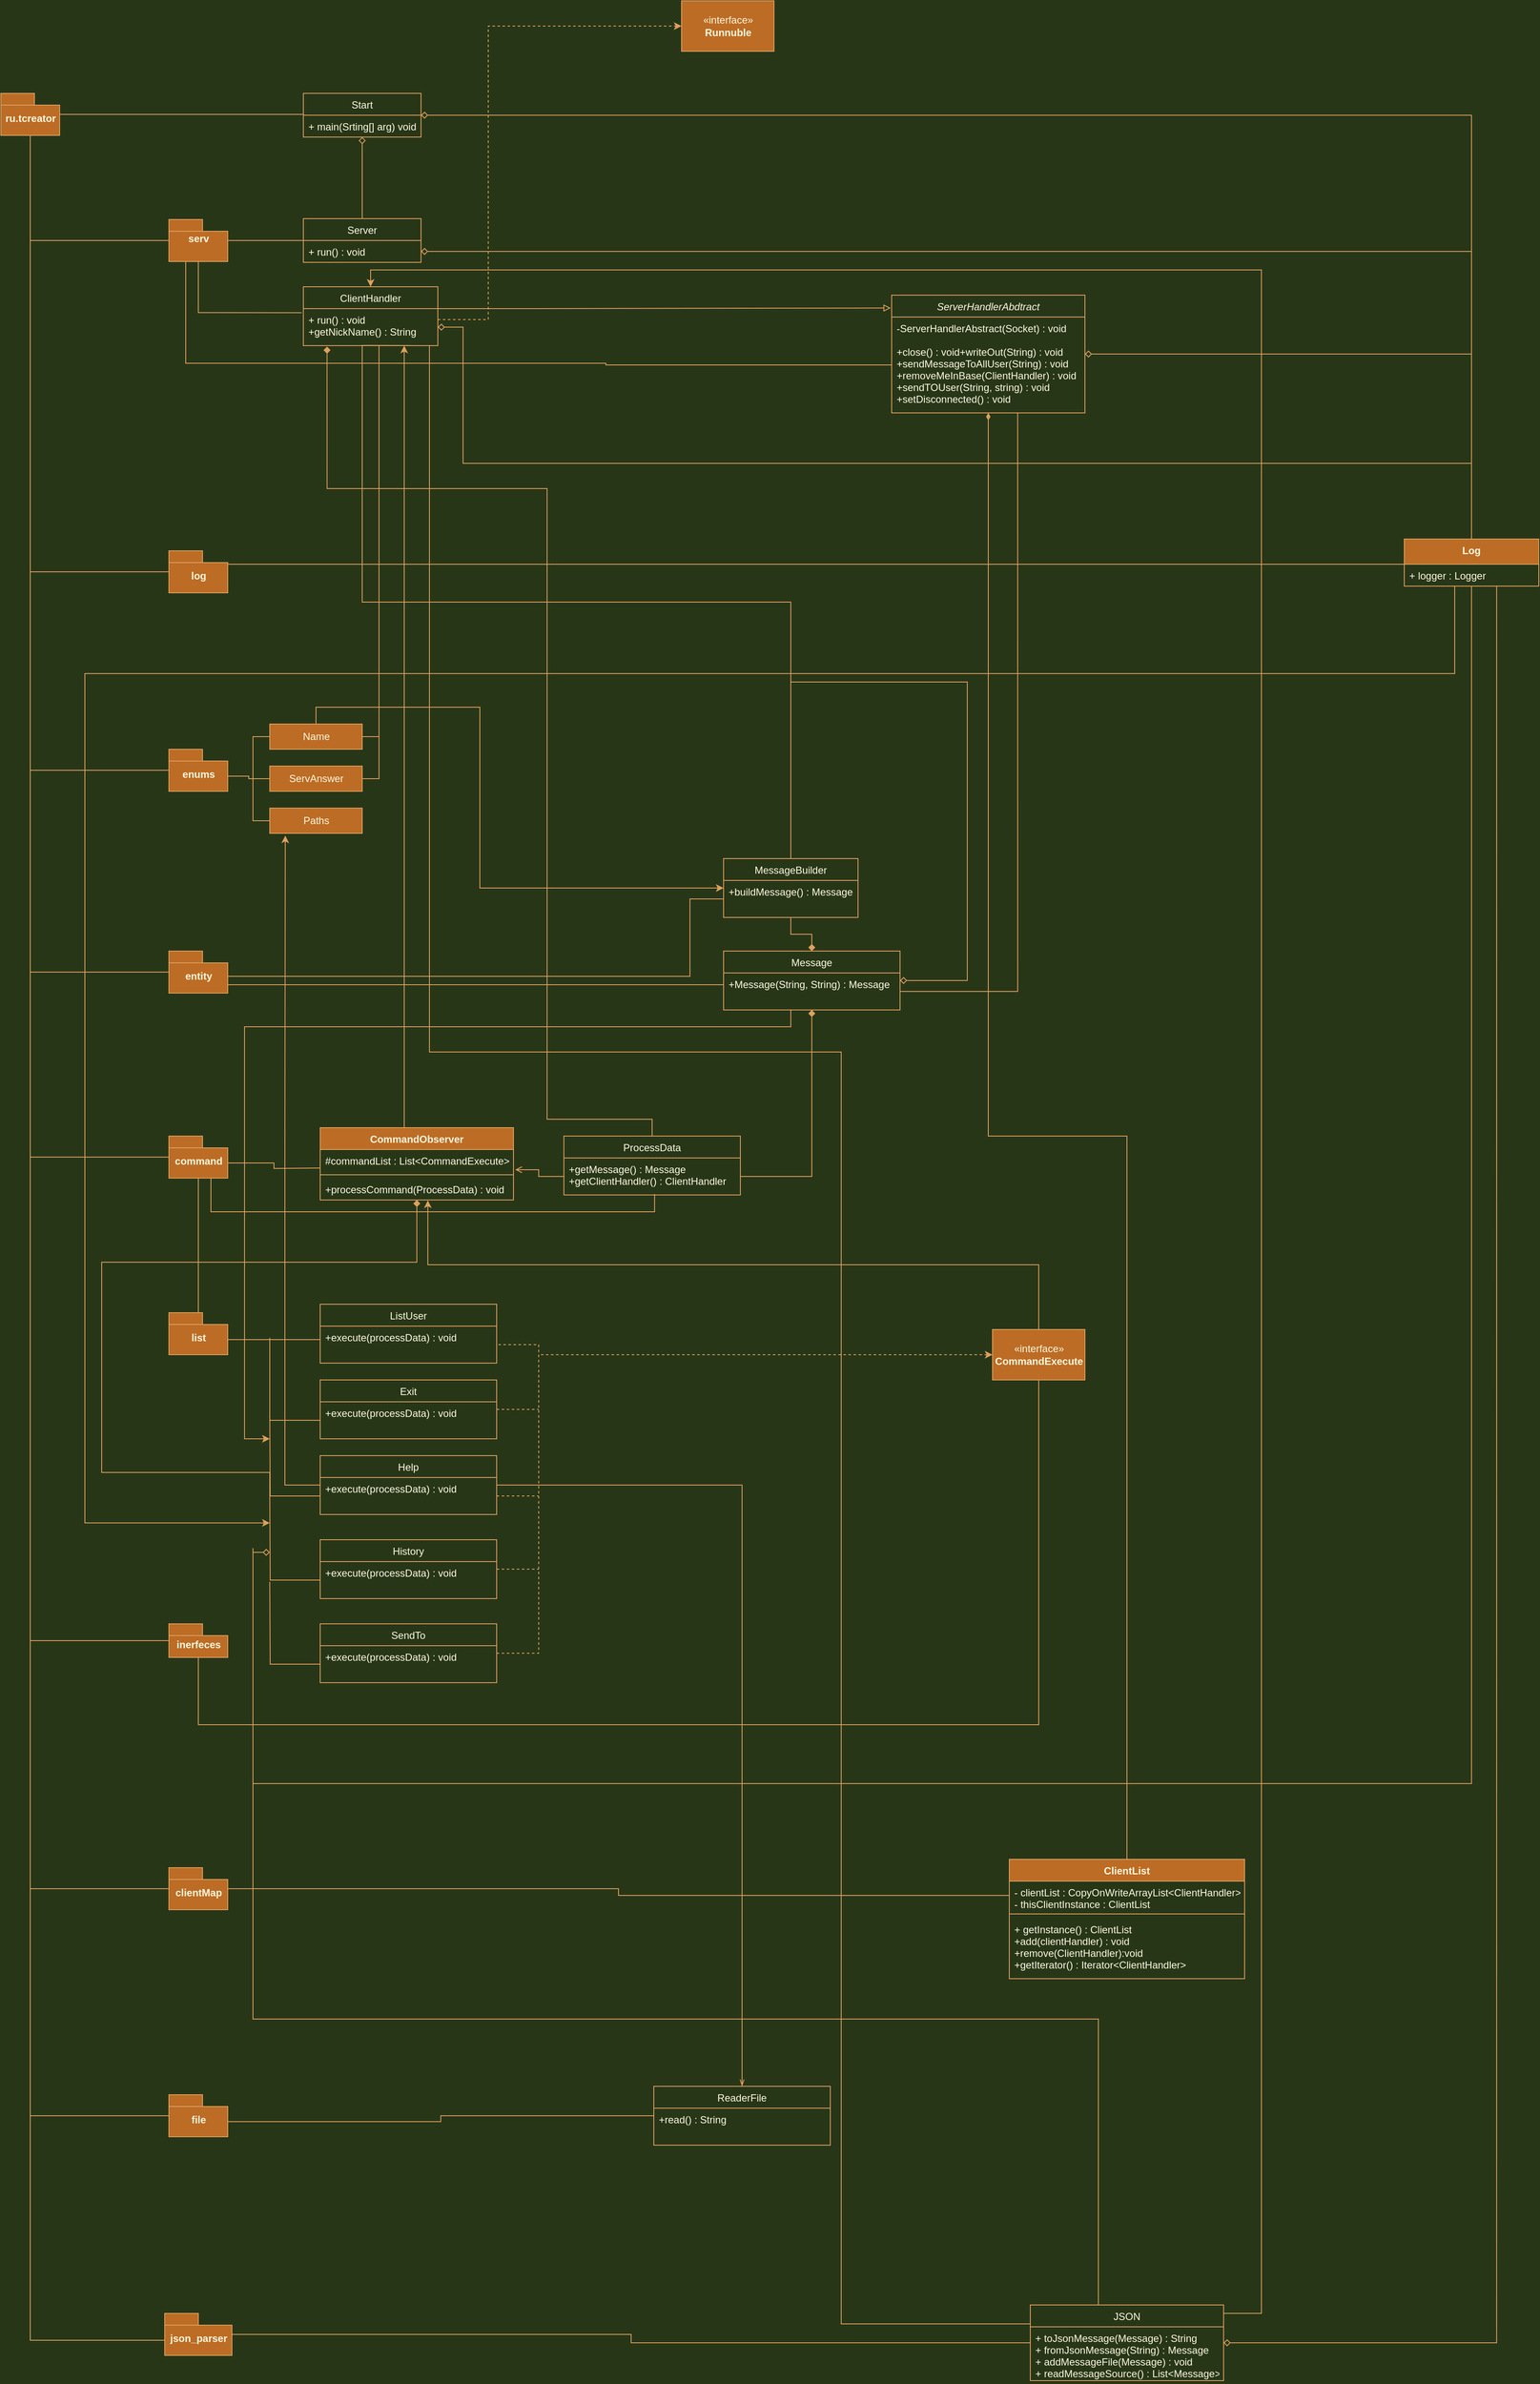 <mxfile version="14.7.4" type="embed" pages="2"><diagram id="PUS9dt2FsSzNiGEOMLjA" name="Page-1"><mxGraphModel dx="6942" dy="4374" grid="1" gridSize="10" guides="1" tooltips="1" connect="1" arrows="1" fold="1" page="1" pageScale="1" pageWidth="827" pageHeight="1169" background="#283618" math="0" shadow="0"><root><mxCell id="0"/><mxCell id="1" parent="0"/><mxCell id="rWK2ofTDJnI1rJvoRiko-6" style="edgeStyle=orthogonalEdgeStyle;rounded=0;orthogonalLoop=1;jettySize=auto;html=1;endArrow=none;endFill=0;fillColor=#BC6C25;strokeColor=#DDA15E;labelBackgroundColor=#283618;fontColor=#FEFAE0;" parent="1" source="rWK2ofTDJnI1rJvoRiko-1" edge="1"><mxGeometry relative="1" as="geometry"><mxPoint x="200" y="35" as="targetPoint"/></mxGeometry></mxCell><mxCell id="rWK2ofTDJnI1rJvoRiko-24" style="edgeStyle=orthogonalEdgeStyle;rounded=0;jumpSize=9;orthogonalLoop=1;jettySize=auto;html=1;startArrow=none;startFill=0;endArrow=none;endFill=0;sourcePerimeterSpacing=0;targetPerimeterSpacing=8;entryX=0;entryY=0;entryDx=0;entryDy=32;entryPerimeter=0;labelBackgroundColor=#283618;strokeColor=#DDA15E;fontColor=#FEFAE0;" parent="1" source="rWK2ofTDJnI1rJvoRiko-1" target="eZccYVu5luKvhpqjTT1i-90" edge="1"><mxGeometry relative="1" as="geometry"><mxPoint x="-120" y="2806.667" as="targetPoint"/><Array as="points"><mxPoint x="-125" y="2682"/></Array></mxGeometry></mxCell><mxCell id="rWK2ofTDJnI1rJvoRiko-1" value="&lt;span class=&quot;pl-smi&quot;&gt;ru.tcreator&lt;/span&gt;" style="shape=folder;fontStyle=1;spacingTop=10;tabWidth=40;tabHeight=14;tabPosition=left;html=1;fillColor=#BC6C25;strokeColor=#DDA15E;fontColor=#FEFAE0;" parent="1" vertex="1"><mxGeometry x="-160" y="10" width="70" height="50" as="geometry"/></mxCell><mxCell id="rWK2ofTDJnI1rJvoRiko-12" style="edgeStyle=orthogonalEdgeStyle;orthogonalLoop=1;jettySize=auto;html=1;exitX=0.5;exitY=1;exitDx=0;exitDy=0;entryX=0.5;entryY=0;entryDx=0;entryDy=0;rounded=0;endArrow=none;endFill=0;startArrow=diamond;startFill=0;labelBackgroundColor=#283618;strokeColor=#DDA15E;fontColor=#FEFAE0;" parent="1" source="rWK2ofTDJnI1rJvoRiko-2" target="rWK2ofTDJnI1rJvoRiko-9" edge="1"><mxGeometry relative="1" as="geometry"/></mxCell><mxCell id="rWK2ofTDJnI1rJvoRiko-18" style="edgeStyle=orthogonalEdgeStyle;rounded=0;orthogonalLoop=1;jettySize=auto;html=1;entryX=0.5;entryY=0;entryDx=0;entryDy=0;endArrow=none;endFill=0;startArrow=diamond;startFill=0;targetPerimeterSpacing=8;sourcePerimeterSpacing=0;jumpSize=9;labelBackgroundColor=#283618;strokeColor=#DDA15E;fontColor=#FEFAE0;" parent="1" source="rWK2ofTDJnI1rJvoRiko-2" target="rWK2ofTDJnI1rJvoRiko-14" edge="1"><mxGeometry relative="1" as="geometry"/></mxCell><mxCell id="rWK2ofTDJnI1rJvoRiko-2" value="Start" style="swimlane;fontStyle=0;childLayout=stackLayout;horizontal=1;startSize=26;fillColor=none;horizontalStack=0;resizeParent=1;resizeParentMax=0;resizeLast=0;collapsible=1;marginBottom=0;strokeColor=#DDA15E;fontColor=#FEFAE0;" parent="1" vertex="1"><mxGeometry x="200" y="10" width="140" height="52" as="geometry"/></mxCell><mxCell id="rWK2ofTDJnI1rJvoRiko-3" value="+ main(Srting[] arg) void " style="text;strokeColor=none;fillColor=none;align=left;verticalAlign=top;spacingLeft=4;spacingRight=4;overflow=hidden;rotatable=0;points=[[0,0.5],[1,0.5]];portConstraint=eastwest;fontColor=#FEFAE0;" parent="rWK2ofTDJnI1rJvoRiko-2" vertex="1"><mxGeometry y="26" width="140" height="26" as="geometry"/></mxCell><mxCell id="rWK2ofTDJnI1rJvoRiko-13" style="edgeStyle=orthogonalEdgeStyle;rounded=0;orthogonalLoop=1;jettySize=auto;html=1;entryX=0;entryY=0.5;entryDx=0;entryDy=0;endArrow=none;endFill=0;fillColor=#BC6C25;strokeColor=#DDA15E;labelBackgroundColor=#283618;fontColor=#FEFAE0;" parent="1" source="rWK2ofTDJnI1rJvoRiko-8" target="rWK2ofTDJnI1rJvoRiko-9" edge="1"><mxGeometry relative="1" as="geometry"/></mxCell><mxCell id="rWK2ofTDJnI1rJvoRiko-27" style="edgeStyle=orthogonalEdgeStyle;rounded=0;jumpSize=9;orthogonalLoop=1;jettySize=auto;html=1;startArrow=none;startFill=0;endArrow=none;endFill=0;sourcePerimeterSpacing=0;targetPerimeterSpacing=8;labelBackgroundColor=#283618;strokeColor=#DDA15E;fontColor=#FEFAE0;" parent="1" source="rWK2ofTDJnI1rJvoRiko-8" target="rWK2ofTDJnI1rJvoRiko-1" edge="1"><mxGeometry relative="1" as="geometry"><mxPoint x="-120" y="185" as="targetPoint"/></mxGeometry></mxCell><mxCell id="rWK2ofTDJnI1rJvoRiko-38" style="edgeStyle=orthogonalEdgeStyle;rounded=0;jumpSize=9;orthogonalLoop=1;jettySize=auto;html=1;startArrow=none;startFill=0;endArrow=none;endFill=0;sourcePerimeterSpacing=0;targetPerimeterSpacing=0;entryX=-0.013;entryY=0.11;entryDx=0;entryDy=0;entryPerimeter=0;fillColor=#BC6C25;strokeColor=#DDA15E;labelBackgroundColor=#283618;fontColor=#FEFAE0;" parent="1" source="rWK2ofTDJnI1rJvoRiko-8" target="rWK2ofTDJnI1rJvoRiko-48" edge="1"><mxGeometry relative="1" as="geometry"><mxPoint x="140" y="262" as="targetPoint"/></mxGeometry></mxCell><mxCell id="rWK2ofTDJnI1rJvoRiko-8" value="&lt;div&gt;serv&lt;/div&gt;&lt;div&gt;&lt;br&gt;&lt;/div&gt;" style="shape=folder;fontStyle=1;spacingTop=10;tabWidth=40;tabHeight=14;tabPosition=left;html=1;fillColor=#BC6C25;strokeColor=#DDA15E;fontColor=#FEFAE0;" parent="1" vertex="1"><mxGeometry x="40" y="160" width="70" height="50" as="geometry"/></mxCell><mxCell id="rWK2ofTDJnI1rJvoRiko-9" value="Server" style="swimlane;fontStyle=0;childLayout=stackLayout;horizontal=1;startSize=26;fillColor=none;horizontalStack=0;resizeParent=1;resizeParentMax=0;resizeLast=0;collapsible=1;marginBottom=0;strokeColor=#DDA15E;fontColor=#FEFAE0;" parent="1" vertex="1"><mxGeometry x="200" y="159" width="140" height="52" as="geometry"/></mxCell><mxCell id="rWK2ofTDJnI1rJvoRiko-10" value="+ run() : void" style="text;strokeColor=none;fillColor=none;align=left;verticalAlign=top;spacingLeft=4;spacingRight=4;overflow=hidden;rotatable=0;points=[[0,0.5],[1,0.5]];portConstraint=eastwest;fontColor=#FEFAE0;" parent="rWK2ofTDJnI1rJvoRiko-9" vertex="1"><mxGeometry y="26" width="140" height="26" as="geometry"/></mxCell><mxCell id="eZccYVu5luKvhpqjTT1i-51" style="edgeStyle=orthogonalEdgeStyle;rounded=0;orthogonalLoop=1;jettySize=auto;html=1;startArrow=none;startFill=0;endArrow=diamond;endFill=0;strokeColor=#DDA15E;labelBackgroundColor=#283618;fontColor=#FEFAE0;" parent="1" source="rWK2ofTDJnI1rJvoRiko-14" edge="1"><mxGeometry relative="1" as="geometry"><mxPoint x="160" y="1745" as="targetPoint"/><Array as="points"><mxPoint x="1590" y="2020"/><mxPoint x="140" y="2020"/><mxPoint x="140" y="1745"/></Array></mxGeometry></mxCell><mxCell id="eZccYVu5luKvhpqjTT1i-107" style="edgeStyle=orthogonalEdgeStyle;rounded=0;orthogonalLoop=1;jettySize=auto;html=1;startArrow=none;startFill=0;endArrow=classic;endFill=1;strokeColor=#DDA15E;labelBackgroundColor=#283618;fontColor=#FEFAE0;" parent="1" source="rWK2ofTDJnI1rJvoRiko-14" edge="1"><mxGeometry relative="1" as="geometry"><mxPoint x="160.0" y="1710" as="targetPoint"/><Array as="points"><mxPoint x="1570" y="700"/><mxPoint x="-60" y="700"/><mxPoint x="-60" y="1710"/></Array></mxGeometry></mxCell><mxCell id="rWK2ofTDJnI1rJvoRiko-14" value="Log" style="swimlane;fontStyle=1;align=center;verticalAlign=top;childLayout=stackLayout;horizontal=1;startSize=30;horizontalStack=0;resizeParent=1;resizeParentMax=0;resizeLast=0;collapsible=1;marginBottom=0;fillColor=#BC6C25;strokeColor=#DDA15E;fontColor=#FEFAE0;" parent="1" vertex="1"><mxGeometry x="1510" y="540" width="160" height="56" as="geometry"/></mxCell><mxCell id="rWK2ofTDJnI1rJvoRiko-15" value="+ logger : Logger" style="text;strokeColor=none;fillColor=none;align=left;verticalAlign=top;spacingLeft=4;spacingRight=4;overflow=hidden;rotatable=0;points=[[0,0.5],[1,0.5]];portConstraint=eastwest;fontColor=#FEFAE0;" parent="rWK2ofTDJnI1rJvoRiko-14" vertex="1"><mxGeometry y="30" width="160" height="26" as="geometry"/></mxCell><mxCell id="rWK2ofTDJnI1rJvoRiko-21" style="edgeStyle=orthogonalEdgeStyle;rounded=0;jumpSize=9;orthogonalLoop=1;jettySize=auto;html=1;entryX=0;entryY=0.5;entryDx=0;entryDy=0;startArrow=none;startFill=0;endArrow=none;endFill=0;sourcePerimeterSpacing=0;targetPerimeterSpacing=8;fillColor=#BC6C25;strokeColor=#DDA15E;labelBackgroundColor=#283618;fontColor=#FEFAE0;" parent="1" source="rWK2ofTDJnI1rJvoRiko-19" target="rWK2ofTDJnI1rJvoRiko-15" edge="1"><mxGeometry relative="1" as="geometry"><Array as="points"><mxPoint x="1510" y="570"/></Array></mxGeometry></mxCell><mxCell id="rWK2ofTDJnI1rJvoRiko-26" style="edgeStyle=orthogonalEdgeStyle;rounded=0;jumpSize=9;orthogonalLoop=1;jettySize=auto;html=1;startArrow=none;startFill=0;endArrow=none;endFill=0;sourcePerimeterSpacing=0;targetPerimeterSpacing=8;labelBackgroundColor=#283618;strokeColor=#DDA15E;fontColor=#FEFAE0;" parent="1" source="rWK2ofTDJnI1rJvoRiko-19" target="rWK2ofTDJnI1rJvoRiko-1" edge="1"><mxGeometry relative="1" as="geometry"><mxPoint x="-120" y="579" as="targetPoint"/></mxGeometry></mxCell><mxCell id="rWK2ofTDJnI1rJvoRiko-19" value="&lt;div&gt;log&lt;br&gt;&lt;/div&gt;" style="shape=folder;fontStyle=1;spacingTop=10;tabWidth=40;tabHeight=14;tabPosition=left;html=1;fillColor=#BC6C25;strokeColor=#DDA15E;fontColor=#FEFAE0;" parent="1" vertex="1"><mxGeometry x="40" y="554" width="70" height="50" as="geometry"/></mxCell><mxCell id="rWK2ofTDJnI1rJvoRiko-33" style="edgeStyle=orthogonalEdgeStyle;rounded=0;jumpSize=9;orthogonalLoop=1;jettySize=auto;html=1;startArrow=none;startFill=0;endArrow=block;endFill=0;sourcePerimeterSpacing=0;targetPerimeterSpacing=8;entryX=-0.005;entryY=0.109;entryDx=0;entryDy=0;entryPerimeter=0;labelBackgroundColor=#283618;strokeColor=#DDA15E;fontColor=#FEFAE0;" parent="1" source="rWK2ofTDJnI1rJvoRiko-29" target="rWK2ofTDJnI1rJvoRiko-31" edge="1"><mxGeometry relative="1" as="geometry"><mxPoint x="566.64" y="275.012" as="targetPoint"/><Array as="points"><mxPoint x="450" y="266"/><mxPoint x="567" y="265"/></Array></mxGeometry></mxCell><mxCell id="eZccYVu5luKvhpqjTT1i-101" style="edgeStyle=orthogonalEdgeStyle;rounded=0;orthogonalLoop=1;jettySize=auto;html=1;entryX=0;entryY=0.25;entryDx=0;entryDy=0;startArrow=none;startFill=0;endArrow=none;endFill=0;strokeColor=#DDA15E;labelBackgroundColor=#283618;fontColor=#FEFAE0;" parent="1" source="rWK2ofTDJnI1rJvoRiko-29" target="eZccYVu5luKvhpqjTT1i-91" edge="1"><mxGeometry relative="1" as="geometry"><Array as="points"><mxPoint x="350" y="1150"/><mxPoint x="840" y="1150"/><mxPoint x="840" y="2662"/></Array></mxGeometry></mxCell><mxCell id="rWK2ofTDJnI1rJvoRiko-29" value="ClientHandler" style="swimlane;fontStyle=0;childLayout=stackLayout;horizontal=1;startSize=26;fillColor=none;horizontalStack=0;resizeParent=1;resizeParentMax=0;resizeLast=0;collapsible=1;marginBottom=0;strokeColor=#DDA15E;fontColor=#FEFAE0;" parent="1" vertex="1"><mxGeometry x="200" y="240" width="160" height="70" as="geometry"><mxRectangle x="200" y="240" width="70" height="26" as="alternateBounds"/></mxGeometry></mxCell><mxCell id="rWK2ofTDJnI1rJvoRiko-48" value="+ run() : void&#10;+getNickName() : String" style="text;strokeColor=none;fillColor=none;align=left;verticalAlign=top;spacingLeft=4;spacingRight=4;overflow=hidden;rotatable=0;points=[[0,0.5],[1,0.5]];portConstraint=eastwest;fontColor=#FEFAE0;" parent="rWK2ofTDJnI1rJvoRiko-29" vertex="1"><mxGeometry y="26" width="160" height="44" as="geometry"/></mxCell><mxCell id="eZccYVu5luKvhpqjTT1i-50" style="edgeStyle=orthogonalEdgeStyle;rounded=0;orthogonalLoop=1;jettySize=auto;html=1;startArrow=diamond;startFill=0;endArrow=none;endFill=0;strokeColor=#DDA15E;labelBackgroundColor=#283618;fontColor=#FEFAE0;" parent="1" source="rWK2ofTDJnI1rJvoRiko-31" edge="1"><mxGeometry relative="1" as="geometry"><mxPoint x="1590" y="120" as="targetPoint"/><Array as="points"><mxPoint x="1590" y="320"/></Array></mxGeometry></mxCell><mxCell id="eZccYVu5luKvhpqjTT1i-103" style="edgeStyle=orthogonalEdgeStyle;rounded=0;orthogonalLoop=1;jettySize=auto;html=1;entryX=0.5;entryY=0;entryDx=0;entryDy=0;startArrow=diamondThin;startFill=1;endArrow=none;endFill=0;strokeColor=#DDA15E;labelBackgroundColor=#283618;fontColor=#FEFAE0;" parent="1" source="rWK2ofTDJnI1rJvoRiko-31" target="eZccYVu5luKvhpqjTT1i-71" edge="1"><mxGeometry relative="1" as="geometry"/></mxCell><mxCell id="rWK2ofTDJnI1rJvoRiko-31" value="ServerHandlerAbdtract" style="swimlane;fontStyle=2;childLayout=stackLayout;horizontal=1;startSize=26;fillColor=none;horizontalStack=0;resizeParent=1;resizeParentMax=0;resizeLast=0;collapsible=1;marginBottom=0;strokeColor=#DDA15E;fontColor=#FEFAE0;" parent="1" vertex="1"><mxGeometry x="900" y="250" width="230" height="140" as="geometry"/></mxCell><mxCell id="rWK2ofTDJnI1rJvoRiko-47" value="-ServerHandlerAbstract(Socket) : void&#10;&#10;+close() : void+writeOut(String) : void&#10;+sendMessageToAllUser(String) : void&#10;+removeMeInBase(ClientHandler) : void&#10;+sendTOUser(String, string) : void&#10;+setDisconnected() : void&#10;" style="text;strokeColor=none;fillColor=none;align=left;verticalAlign=top;spacingLeft=4;spacingRight=4;overflow=hidden;rotatable=0;points=[[0,0.5],[1,0.5]];portConstraint=eastwest;fontColor=#FEFAE0;" parent="rWK2ofTDJnI1rJvoRiko-31" vertex="1"><mxGeometry y="26" width="230" height="114" as="geometry"/></mxCell><mxCell id="rWK2ofTDJnI1rJvoRiko-36" style="edgeStyle=orthogonalEdgeStyle;rounded=0;jumpSize=9;orthogonalLoop=1;jettySize=auto;html=1;entryX=0.5;entryY=1;entryDx=0;entryDy=0;entryPerimeter=0;startArrow=none;startFill=0;endArrow=none;endFill=0;sourcePerimeterSpacing=0;targetPerimeterSpacing=8;fillColor=#BC6C25;strokeColor=#DDA15E;labelBackgroundColor=#283618;fontColor=#FEFAE0;" parent="1" source="rWK2ofTDJnI1rJvoRiko-35" target="rWK2ofTDJnI1rJvoRiko-8" edge="1"><mxGeometry relative="1" as="geometry"><Array as="points"><mxPoint x="60" y="331"/><mxPoint x="60" y="210"/></Array></mxGeometry></mxCell><mxCell id="rWK2ofTDJnI1rJvoRiko-37" style="edgeStyle=orthogonalEdgeStyle;rounded=0;jumpSize=9;orthogonalLoop=1;jettySize=auto;html=1;startArrow=none;startFill=0;endArrow=none;endFill=0;sourcePerimeterSpacing=0;targetPerimeterSpacing=8;entryX=0;entryY=0.5;entryDx=0;entryDy=0;labelBackgroundColor=#283618;strokeColor=#DDA15E;fontColor=#FEFAE0;" parent="1" source="rWK2ofTDJnI1rJvoRiko-35" target="rWK2ofTDJnI1rJvoRiko-47" edge="1"><mxGeometry relative="1" as="geometry"><mxPoint x="641" y="304" as="targetPoint"/><Array as="points"><mxPoint x="560" y="331"/><mxPoint x="560" y="333"/></Array></mxGeometry></mxCell><mxCell id="rWK2ofTDJnI1rJvoRiko-35" value="" style="line;strokeWidth=1;fillColor=#BC6C25;align=left;verticalAlign=middle;spacingTop=-1;spacingLeft=3;spacingRight=3;rotatable=0;labelPosition=right;points=[];portConstraint=eastwest;strokeColor=#DDA15E;fontColor=#FEFAE0;labelBackgroundColor=#283618;" parent="1" vertex="1"><mxGeometry x="80" y="330" width="320" height="2" as="geometry"/></mxCell><mxCell id="rWK2ofTDJnI1rJvoRiko-41" value="«interface»&lt;br&gt;&lt;div&gt;&lt;b&gt;Runnuble&lt;/b&gt;&lt;/div&gt;" style="html=1;fillColor=#BC6C25;strokeColor=#DDA15E;fontColor=#FEFAE0;" parent="1" vertex="1"><mxGeometry x="650" y="-100" width="110" height="60" as="geometry"/></mxCell><mxCell id="rWK2ofTDJnI1rJvoRiko-44" style="edgeStyle=orthogonalEdgeStyle;rounded=0;jumpSize=9;orthogonalLoop=1;jettySize=auto;html=1;dashed=1;startArrow=none;startFill=0;endArrow=classic;endFill=1;sourcePerimeterSpacing=0;targetPerimeterSpacing=0;entryX=0;entryY=0.5;entryDx=0;entryDy=0;labelBackgroundColor=#283618;strokeColor=#DDA15E;fontColor=#FEFAE0;" parent="1" target="rWK2ofTDJnI1rJvoRiko-41" edge="1"><mxGeometry relative="1" as="geometry"><mxPoint x="460" y="-60" as="targetPoint"/><mxPoint x="360" y="279" as="sourcePoint"/><Array as="points"><mxPoint x="420" y="279"/><mxPoint x="420" y="-70"/></Array></mxGeometry></mxCell><mxCell id="rWK2ofTDJnI1rJvoRiko-49" style="edgeStyle=orthogonalEdgeStyle;rounded=0;jumpSize=9;orthogonalLoop=1;jettySize=auto;html=1;startArrow=diamond;startFill=0;endArrow=none;endFill=0;sourcePerimeterSpacing=0;targetPerimeterSpacing=0;labelBackgroundColor=#283618;strokeColor=#DDA15E;fontColor=#FEFAE0;" parent="1" source="rWK2ofTDJnI1rJvoRiko-48" edge="1"><mxGeometry relative="1" as="geometry"><mxPoint x="1590" y="270" as="targetPoint"/><Array as="points"><mxPoint x="390" y="288"/><mxPoint x="390" y="450"/><mxPoint x="1590" y="450"/></Array></mxGeometry></mxCell><mxCell id="eZccYVu5luKvhpqjTT1i-3" style="edgeStyle=orthogonalEdgeStyle;rounded=0;orthogonalLoop=1;jettySize=auto;html=1;endArrow=none;endFill=0;labelBackgroundColor=#283618;strokeColor=#DDA15E;fontColor=#FEFAE0;" parent="1" source="rWK2ofTDJnI1rJvoRiko-51" target="rWK2ofTDJnI1rJvoRiko-1" edge="1"><mxGeometry relative="1" as="geometry"/></mxCell><mxCell id="rWK2ofTDJnI1rJvoRiko-51" value="enums" style="shape=folder;fontStyle=1;spacingTop=10;tabWidth=40;tabHeight=14;tabPosition=left;html=1;fillColor=#BC6C25;strokeColor=#DDA15E;fontColor=#FEFAE0;" parent="1" vertex="1"><mxGeometry x="40" y="790" width="70" height="50" as="geometry"/></mxCell><mxCell id="eZccYVu5luKvhpqjTT1i-5" style="edgeStyle=orthogonalEdgeStyle;rounded=0;orthogonalLoop=1;jettySize=auto;html=1;endArrow=none;endFill=0;labelBackgroundColor=#283618;strokeColor=#DDA15E;fontColor=#FEFAE0;" parent="1" source="rWK2ofTDJnI1rJvoRiko-54" edge="1"><mxGeometry relative="1" as="geometry"><mxPoint x="290" y="775" as="targetPoint"/></mxGeometry></mxCell><mxCell id="eZccYVu5luKvhpqjTT1i-64" style="edgeStyle=orthogonalEdgeStyle;rounded=0;orthogonalLoop=1;jettySize=auto;html=1;entryX=0;entryY=0.5;entryDx=0;entryDy=0;startArrow=none;startFill=0;endArrow=none;endFill=0;strokeColor=#DDA15E;fillColor=#BC6C25;labelBackgroundColor=#283618;fontColor=#FEFAE0;" parent="1" source="rWK2ofTDJnI1rJvoRiko-54" target="eZccYVu5luKvhpqjTT1i-62" edge="1"><mxGeometry relative="1" as="geometry"><Array as="points"><mxPoint x="140" y="775"/><mxPoint x="140" y="875"/></Array></mxGeometry></mxCell><mxCell id="rWK2ofTDJnI1rJvoRiko-54" value="Name" style="html=1;fillColor=#BC6C25;strokeColor=#DDA15E;fontColor=#FEFAE0;" parent="1" vertex="1"><mxGeometry x="160" y="760" width="110" height="30" as="geometry"/></mxCell><mxCell id="rWK2ofTDJnI1rJvoRiko-60" style="edgeStyle=orthogonalEdgeStyle;rounded=0;jumpSize=9;orthogonalLoop=1;jettySize=auto;html=1;startArrow=none;startFill=0;endArrow=none;endFill=0;sourcePerimeterSpacing=0;targetPerimeterSpacing=0;entryX=0.681;entryY=1;entryDx=0;entryDy=0;entryPerimeter=0;labelBackgroundColor=#283618;strokeColor=#DDA15E;fontColor=#FEFAE0;" parent="1" source="rWK2ofTDJnI1rJvoRiko-55" target="rWK2ofTDJnI1rJvoRiko-48" edge="1"><mxGeometry relative="1" as="geometry"><mxPoint x="310" y="530" as="targetPoint"/><Array as="points"><mxPoint x="290" y="825"/><mxPoint x="290" y="310"/></Array></mxGeometry></mxCell><mxCell id="eZccYVu5luKvhpqjTT1i-65" style="edgeStyle=orthogonalEdgeStyle;rounded=0;orthogonalLoop=1;jettySize=auto;html=1;entryX=0;entryY=0;entryDx=70;entryDy=32;entryPerimeter=0;startArrow=none;startFill=0;endArrow=none;endFill=0;strokeColor=#DDA15E;fillColor=#BC6C25;labelBackgroundColor=#283618;fontColor=#FEFAE0;" parent="1" source="rWK2ofTDJnI1rJvoRiko-55" target="rWK2ofTDJnI1rJvoRiko-51" edge="1"><mxGeometry relative="1" as="geometry"/></mxCell><mxCell id="rWK2ofTDJnI1rJvoRiko-55" value="ServAnswer" style="html=1;fillColor=#BC6C25;strokeColor=#DDA15E;fontColor=#FEFAE0;" parent="1" vertex="1"><mxGeometry x="160" y="810" width="110" height="30" as="geometry"/></mxCell><mxCell id="eZccYVu5luKvhpqjTT1i-1" style="edgeStyle=orthogonalEdgeStyle;rounded=0;orthogonalLoop=1;jettySize=auto;html=1;endArrow=none;endFill=0;labelBackgroundColor=#283618;strokeColor=#DDA15E;fontColor=#FEFAE0;" parent="1" source="rWK2ofTDJnI1rJvoRiko-61" target="rWK2ofTDJnI1rJvoRiko-1" edge="1"><mxGeometry relative="1" as="geometry"><mxPoint x="-130" y="1055" as="targetPoint"/></mxGeometry></mxCell><mxCell id="rWK2ofTDJnI1rJvoRiko-61" value="entity" style="shape=folder;fontStyle=1;spacingTop=10;tabWidth=40;tabHeight=14;tabPosition=left;html=1;fillColor=#BC6C25;strokeColor=#DDA15E;fontColor=#FEFAE0;" parent="1" vertex="1"><mxGeometry x="40" y="1030" width="70" height="50" as="geometry"/></mxCell><mxCell id="eZccYVu5luKvhpqjTT1i-2" style="edgeStyle=orthogonalEdgeStyle;rounded=0;orthogonalLoop=1;jettySize=auto;html=1;endArrow=none;endFill=0;entryX=0.5;entryY=1;entryDx=0;entryDy=0;entryPerimeter=0;labelBackgroundColor=#283618;strokeColor=#DDA15E;fontColor=#FEFAE0;" parent="1" source="rWK2ofTDJnI1rJvoRiko-62" target="rWK2ofTDJnI1rJvoRiko-1" edge="1"><mxGeometry relative="1" as="geometry"><mxPoint x="-130" y="1275" as="targetPoint"/></mxGeometry></mxCell><mxCell id="eZccYVu5luKvhpqjTT1i-61" style="edgeStyle=orthogonalEdgeStyle;rounded=0;orthogonalLoop=1;jettySize=auto;html=1;entryX=0.514;entryY=0.977;entryDx=0;entryDy=0;entryPerimeter=0;startArrow=none;startFill=0;endArrow=none;endFill=0;strokeColor=#DDA15E;fillColor=#BC6C25;labelBackgroundColor=#283618;fontColor=#FEFAE0;" parent="1" source="rWK2ofTDJnI1rJvoRiko-62" target="eZccYVu5luKvhpqjTT1i-57" edge="1"><mxGeometry relative="1" as="geometry"><Array as="points"><mxPoint x="90" y="1340"/><mxPoint x="618" y="1340"/></Array></mxGeometry></mxCell><mxCell id="rWK2ofTDJnI1rJvoRiko-62" value="command" style="shape=folder;fontStyle=1;spacingTop=10;tabWidth=40;tabHeight=14;tabPosition=left;html=1;fillColor=#BC6C25;strokeColor=#DDA15E;fontColor=#FEFAE0;" parent="1" vertex="1"><mxGeometry x="40" y="1250" width="70" height="50" as="geometry"/></mxCell><mxCell id="eZccYVu5luKvhpqjTT1i-99" style="edgeStyle=orthogonalEdgeStyle;rounded=0;orthogonalLoop=1;jettySize=auto;html=1;startArrow=diamond;startFill=0;endArrow=none;endFill=0;strokeColor=#DDA15E;labelBackgroundColor=#283618;fontColor=#FEFAE0;" parent="1" source="rWK2ofTDJnI1rJvoRiko-63" edge="1"><mxGeometry relative="1" as="geometry"><mxPoint x="780" y="710" as="targetPoint"/><Array as="points"><mxPoint x="990" y="1065"/><mxPoint x="990" y="710"/></Array></mxGeometry></mxCell><mxCell id="rWK2ofTDJnI1rJvoRiko-63" value="Message" style="swimlane;fontStyle=0;childLayout=stackLayout;horizontal=1;startSize=26;fillColor=none;horizontalStack=0;resizeParent=1;resizeParentMax=0;resizeLast=0;collapsible=1;marginBottom=0;strokeColor=#DDA15E;fontColor=#FEFAE0;" parent="1" vertex="1"><mxGeometry x="700" y="1030" width="210" height="70" as="geometry"><mxRectangle x="200" y="240" width="70" height="26" as="alternateBounds"/></mxGeometry></mxCell><mxCell id="rWK2ofTDJnI1rJvoRiko-64" value="+Message(String, String) : Message" style="text;strokeColor=none;fillColor=none;align=left;verticalAlign=top;spacingLeft=4;spacingRight=4;overflow=hidden;rotatable=0;points=[[0,0.5],[1,0.5]];portConstraint=eastwest;fontColor=#FEFAE0;" parent="rWK2ofTDJnI1rJvoRiko-63" vertex="1"><mxGeometry y="26" width="210" height="44" as="geometry"/></mxCell><mxCell id="rWK2ofTDJnI1rJvoRiko-67" style="edgeStyle=orthogonalEdgeStyle;rounded=0;jumpSize=9;orthogonalLoop=1;jettySize=auto;html=1;entryX=0.5;entryY=0;entryDx=0;entryDy=0;startArrow=none;startFill=0;endArrow=diamond;endFill=1;sourcePerimeterSpacing=0;targetPerimeterSpacing=0;labelBackgroundColor=#283618;strokeColor=#DDA15E;fontColor=#FEFAE0;" parent="1" source="rWK2ofTDJnI1rJvoRiko-65" target="rWK2ofTDJnI1rJvoRiko-63" edge="1"><mxGeometry relative="1" as="geometry"/></mxCell><mxCell id="eZccYVu5luKvhpqjTT1i-10" style="edgeStyle=orthogonalEdgeStyle;orthogonalLoop=1;jettySize=auto;html=1;endArrow=none;endFill=0;rounded=0;entryX=0.793;entryY=0.996;entryDx=0;entryDy=0;entryPerimeter=0;labelBackgroundColor=#283618;strokeColor=#DDA15E;fontColor=#FEFAE0;" parent="1" source="rWK2ofTDJnI1rJvoRiko-65" target="rWK2ofTDJnI1rJvoRiko-48" edge="1"><mxGeometry relative="1" as="geometry"><mxPoint x="310" y="630" as="targetPoint"/><Array as="points"><mxPoint x="780" y="615"/><mxPoint x="270" y="615"/><mxPoint x="270" y="310"/></Array></mxGeometry></mxCell><mxCell id="eZccYVu5luKvhpqjTT1i-104" style="edgeStyle=orthogonalEdgeStyle;rounded=0;orthogonalLoop=1;jettySize=auto;html=1;entryX=0.5;entryY=0;entryDx=0;entryDy=0;startArrow=classic;startFill=1;endArrow=none;endFill=0;strokeColor=#DDA15E;labelBackgroundColor=#283618;fontColor=#FEFAE0;" parent="1" source="rWK2ofTDJnI1rJvoRiko-65" target="rWK2ofTDJnI1rJvoRiko-54" edge="1"><mxGeometry relative="1" as="geometry"><Array as="points"><mxPoint x="410" y="955"/><mxPoint x="410" y="740"/><mxPoint x="215" y="740"/></Array></mxGeometry></mxCell><mxCell id="rWK2ofTDJnI1rJvoRiko-65" value="MessageBuilder" style="swimlane;fontStyle=0;childLayout=stackLayout;horizontal=1;startSize=26;fillColor=none;horizontalStack=0;resizeParent=1;resizeParentMax=0;resizeLast=0;collapsible=1;marginBottom=0;strokeColor=#DDA15E;fontColor=#FEFAE0;" parent="1" vertex="1"><mxGeometry x="700" y="920" width="160" height="70" as="geometry"><mxRectangle x="200" y="240" width="70" height="26" as="alternateBounds"/></mxGeometry></mxCell><mxCell id="rWK2ofTDJnI1rJvoRiko-66" value="+buildMessage() : Message" style="text;strokeColor=none;fillColor=none;align=left;verticalAlign=top;spacingLeft=4;spacingRight=4;overflow=hidden;rotatable=0;points=[[0,0.5],[1,0.5]];portConstraint=eastwest;fontColor=#FEFAE0;" parent="rWK2ofTDJnI1rJvoRiko-65" vertex="1"><mxGeometry y="26" width="160" height="44" as="geometry"/></mxCell><mxCell id="eZccYVu5luKvhpqjTT1i-6" style="edgeStyle=orthogonalEdgeStyle;rounded=0;orthogonalLoop=1;jettySize=auto;html=1;entryX=0;entryY=0;entryDx=70;entryDy=32;entryPerimeter=0;endArrow=none;endFill=0;fillColor=#BC6C25;strokeColor=#DDA15E;labelBackgroundColor=#283618;fontColor=#FEFAE0;" parent="1" source="rWK2ofTDJnI1rJvoRiko-64" target="rWK2ofTDJnI1rJvoRiko-61" edge="1"><mxGeometry relative="1" as="geometry"><Array as="points"><mxPoint x="110" y="1070"/></Array></mxGeometry></mxCell><mxCell id="eZccYVu5luKvhpqjTT1i-7" style="edgeStyle=orthogonalEdgeStyle;rounded=0;orthogonalLoop=1;jettySize=auto;html=1;endArrow=none;endFill=0;fillColor=#BC6C25;strokeColor=#DDA15E;labelBackgroundColor=#283618;fontColor=#FEFAE0;" parent="1" source="rWK2ofTDJnI1rJvoRiko-66" edge="1"><mxGeometry relative="1" as="geometry"><mxPoint x="110" y="1060" as="targetPoint"/><Array as="points"><mxPoint x="660" y="968"/><mxPoint x="660" y="1060"/></Array></mxGeometry></mxCell><mxCell id="eZccYVu5luKvhpqjTT1i-13" style="edgeStyle=orthogonalEdgeStyle;rounded=0;orthogonalLoop=1;jettySize=auto;html=1;entryX=0;entryY=0;entryDx=70;entryDy=32;entryPerimeter=0;endArrow=none;endFill=0;strokeColor=#DDA15E;fillColor=#BC6C25;labelBackgroundColor=#283618;fontColor=#FEFAE0;" parent="1" target="rWK2ofTDJnI1rJvoRiko-62" edge="1"><mxGeometry relative="1" as="geometry"><mxPoint x="220" y="1288" as="sourcePoint"/></mxGeometry></mxCell><mxCell id="eZccYVu5luKvhpqjTT1i-20" style="edgeStyle=orthogonalEdgeStyle;rounded=0;orthogonalLoop=1;jettySize=auto;html=1;entryX=0.75;entryY=1;entryDx=0;entryDy=0;entryPerimeter=0;endArrow=classic;endFill=1;strokeColor=#DDA15E;startArrow=none;startFill=0;labelBackgroundColor=#283618;fontColor=#FEFAE0;" parent="1" source="eZccYVu5luKvhpqjTT1i-16" target="rWK2ofTDJnI1rJvoRiko-48" edge="1"><mxGeometry relative="1" as="geometry"><Array as="points"><mxPoint x="320" y="850"/><mxPoint x="320" y="850"/></Array></mxGeometry></mxCell><mxCell id="eZccYVu5luKvhpqjTT1i-47" style="edgeStyle=orthogonalEdgeStyle;rounded=0;orthogonalLoop=1;jettySize=auto;html=1;startArrow=diamond;startFill=1;endArrow=none;endFill=0;strokeColor=#DDA15E;labelBackgroundColor=#283618;fontColor=#FEFAE0;" parent="1" source="eZccYVu5luKvhpqjTT1i-16" edge="1"><mxGeometry relative="1" as="geometry"><mxPoint x="160" y="1680" as="targetPoint"/><Array as="points"><mxPoint x="335" y="1400"/><mxPoint x="-40" y="1400"/><mxPoint x="-40" y="1650"/><mxPoint x="160" y="1650"/></Array></mxGeometry></mxCell><mxCell id="eZccYVu5luKvhpqjTT1i-16" value="CommandObserver" style="swimlane;fontStyle=1;align=center;verticalAlign=top;childLayout=stackLayout;horizontal=1;startSize=26;horizontalStack=0;resizeParent=1;resizeParentMax=0;resizeLast=0;collapsible=1;marginBottom=0;fillColor=#BC6C25;strokeColor=#DDA15E;fontColor=#FEFAE0;" parent="1" vertex="1"><mxGeometry x="220" y="1240" width="230" height="86" as="geometry"/></mxCell><mxCell id="eZccYVu5luKvhpqjTT1i-17" value="#commandList : List&lt;CommandExecute&gt;" style="text;strokeColor=none;fillColor=none;align=left;verticalAlign=top;spacingLeft=4;spacingRight=4;overflow=hidden;rotatable=0;points=[[0,0.5],[1,0.5]];portConstraint=eastwest;fontColor=#FEFAE0;" parent="eZccYVu5luKvhpqjTT1i-16" vertex="1"><mxGeometry y="26" width="230" height="26" as="geometry"/></mxCell><mxCell id="eZccYVu5luKvhpqjTT1i-18" value="" style="line;strokeWidth=1;fillColor=none;align=left;verticalAlign=middle;spacingTop=-1;spacingLeft=3;spacingRight=3;rotatable=0;labelPosition=right;points=[];portConstraint=eastwest;labelBackgroundColor=#283618;strokeColor=#DDA15E;fontColor=#FEFAE0;" parent="eZccYVu5luKvhpqjTT1i-16" vertex="1"><mxGeometry y="52" width="230" height="8" as="geometry"/></mxCell><mxCell id="eZccYVu5luKvhpqjTT1i-19" value="+processCommand(ProcessData) : void" style="text;strokeColor=none;fillColor=none;align=left;verticalAlign=top;spacingLeft=4;spacingRight=4;overflow=hidden;rotatable=0;points=[[0,0.5],[1,0.5]];portConstraint=eastwest;fontColor=#FEFAE0;" parent="eZccYVu5luKvhpqjTT1i-16" vertex="1"><mxGeometry y="60" width="230" height="26" as="geometry"/></mxCell><mxCell id="eZccYVu5luKvhpqjTT1i-22" style="edgeStyle=orthogonalEdgeStyle;rounded=0;orthogonalLoop=1;jettySize=auto;html=1;entryX=0.5;entryY=1;entryDx=0;entryDy=0;entryPerimeter=0;endArrow=none;endFill=0;strokeColor=#DDA15E;labelBackgroundColor=#283618;fontColor=#FEFAE0;" parent="1" source="eZccYVu5luKvhpqjTT1i-21" target="rWK2ofTDJnI1rJvoRiko-62" edge="1"><mxGeometry relative="1" as="geometry"/></mxCell><mxCell id="eZccYVu5luKvhpqjTT1i-21" value="list" style="shape=folder;fontStyle=1;spacingTop=10;tabWidth=40;tabHeight=14;tabPosition=left;html=1;fillColor=#BC6C25;strokeColor=#DDA15E;fontColor=#FEFAE0;" parent="1" vertex="1"><mxGeometry x="40" y="1460" width="70" height="50" as="geometry"/></mxCell><mxCell id="eZccYVu5luKvhpqjTT1i-39" style="edgeStyle=orthogonalEdgeStyle;rounded=0;orthogonalLoop=1;jettySize=auto;html=1;endArrow=none;endFill=0;strokeColor=#DDA15E;dashed=1;startArrow=classic;startFill=1;labelBackgroundColor=#283618;fontColor=#FEFAE0;" parent="1" source="eZccYVu5luKvhpqjTT1i-23" edge="1"><mxGeometry relative="1" as="geometry"><mxPoint x="480" y="1510" as="targetPoint"/></mxGeometry></mxCell><mxCell id="eZccYVu5luKvhpqjTT1i-105" style="edgeStyle=orthogonalEdgeStyle;rounded=0;orthogonalLoop=1;jettySize=auto;html=1;entryX=0.557;entryY=1.018;entryDx=0;entryDy=0;entryPerimeter=0;startArrow=none;startFill=0;endArrow=classic;endFill=1;strokeColor=#DDA15E;labelBackgroundColor=#283618;fontColor=#FEFAE0;" parent="1" source="eZccYVu5luKvhpqjTT1i-23" target="eZccYVu5luKvhpqjTT1i-19" edge="1"><mxGeometry relative="1" as="geometry"/></mxCell><mxCell id="eZccYVu5luKvhpqjTT1i-23" value="«interface»&lt;br&gt;&lt;div&gt;&lt;b&gt;CommandExecute&lt;/b&gt;&lt;/div&gt;" style="html=1;fillColor=#BC6C25;strokeColor=#DDA15E;fontColor=#FEFAE0;" parent="1" vertex="1"><mxGeometry x="1020" y="1480" width="110" height="60" as="geometry"/></mxCell><mxCell id="eZccYVu5luKvhpqjTT1i-24" value="ListUser" style="swimlane;fontStyle=0;childLayout=stackLayout;horizontal=1;startSize=26;fillColor=none;horizontalStack=0;resizeParent=1;resizeParentMax=0;resizeLast=0;collapsible=1;marginBottom=0;strokeColor=#DDA15E;fontColor=#FEFAE0;" parent="1" vertex="1"><mxGeometry x="220" y="1450" width="210" height="70" as="geometry"><mxRectangle x="200" y="240" width="70" height="26" as="alternateBounds"/></mxGeometry></mxCell><mxCell id="eZccYVu5luKvhpqjTT1i-25" value="+execute(processData) : void" style="text;strokeColor=none;fillColor=none;align=left;verticalAlign=top;spacingLeft=4;spacingRight=4;overflow=hidden;rotatable=0;points=[[0,0.5],[1,0.5]];portConstraint=eastwest;fontColor=#FEFAE0;" parent="eZccYVu5luKvhpqjTT1i-24" vertex="1"><mxGeometry y="26" width="210" height="44" as="geometry"/></mxCell><mxCell id="eZccYVu5luKvhpqjTT1i-38" style="edgeStyle=orthogonalEdgeStyle;rounded=0;orthogonalLoop=1;jettySize=auto;html=1;endArrow=none;endFill=0;strokeColor=#DDA15E;dashed=1;labelBackgroundColor=#283618;fontColor=#FEFAE0;" parent="1" source="eZccYVu5luKvhpqjTT1i-26" edge="1"><mxGeometry relative="1" as="geometry"><mxPoint x="480" y="1575" as="targetPoint"/></mxGeometry></mxCell><mxCell id="eZccYVu5luKvhpqjTT1i-26" value="Exit" style="swimlane;fontStyle=0;childLayout=stackLayout;horizontal=1;startSize=26;fillColor=none;horizontalStack=0;resizeParent=1;resizeParentMax=0;resizeLast=0;collapsible=1;marginBottom=0;strokeColor=#DDA15E;fontColor=#FEFAE0;" parent="1" vertex="1"><mxGeometry x="220" y="1540" width="210" height="70" as="geometry"><mxRectangle x="200" y="240" width="70" height="26" as="alternateBounds"/></mxGeometry></mxCell><mxCell id="eZccYVu5luKvhpqjTT1i-27" value="+execute(processData) : void" style="text;strokeColor=none;fillColor=none;align=left;verticalAlign=top;spacingLeft=4;spacingRight=4;overflow=hidden;rotatable=0;points=[[0,0.5],[1,0.5]];portConstraint=eastwest;fontColor=#FEFAE0;" parent="eZccYVu5luKvhpqjTT1i-26" vertex="1"><mxGeometry y="26" width="210" height="44" as="geometry"/></mxCell><mxCell id="eZccYVu5luKvhpqjTT1i-109" style="edgeStyle=orthogonalEdgeStyle;rounded=0;orthogonalLoop=1;jettySize=auto;html=1;entryX=0.168;entryY=1.086;entryDx=0;entryDy=0;entryPerimeter=0;startArrow=none;startFill=0;endArrow=classic;endFill=1;strokeColor=#DDA15E;labelBackgroundColor=#283618;fontColor=#FEFAE0;" parent="1" source="eZccYVu5luKvhpqjTT1i-28" target="eZccYVu5luKvhpqjTT1i-62" edge="1"><mxGeometry relative="1" as="geometry"><Array as="points"><mxPoint x="178" y="1665"/><mxPoint x="178" y="1260"/></Array></mxGeometry></mxCell><mxCell id="eZccYVu5luKvhpqjTT1i-28" value="Help" style="swimlane;fontStyle=0;childLayout=stackLayout;horizontal=1;startSize=26;fillColor=none;horizontalStack=0;resizeParent=1;resizeParentMax=0;resizeLast=0;collapsible=1;marginBottom=0;strokeColor=#DDA15E;fontColor=#FEFAE0;" parent="1" vertex="1"><mxGeometry x="220" y="1630" width="210" height="70" as="geometry"><mxRectangle x="200" y="240" width="70" height="26" as="alternateBounds"/></mxGeometry></mxCell><mxCell id="eZccYVu5luKvhpqjTT1i-29" value="+execute(processData) : void" style="text;strokeColor=none;fillColor=none;align=left;verticalAlign=top;spacingLeft=4;spacingRight=4;overflow=hidden;rotatable=0;points=[[0,0.5],[1,0.5]];portConstraint=eastwest;fontColor=#FEFAE0;" parent="eZccYVu5luKvhpqjTT1i-28" vertex="1"><mxGeometry y="26" width="210" height="44" as="geometry"/></mxCell><mxCell id="eZccYVu5luKvhpqjTT1i-36" style="edgeStyle=orthogonalEdgeStyle;rounded=0;orthogonalLoop=1;jettySize=auto;html=1;endArrow=none;endFill=0;strokeColor=#DDA15E;dashed=1;labelBackgroundColor=#283618;fontColor=#FEFAE0;" parent="1" source="eZccYVu5luKvhpqjTT1i-30" edge="1"><mxGeometry relative="1" as="geometry"><mxPoint x="480" y="1765" as="targetPoint"/></mxGeometry></mxCell><mxCell id="eZccYVu5luKvhpqjTT1i-30" value="History" style="swimlane;fontStyle=0;childLayout=stackLayout;horizontal=1;startSize=26;fillColor=none;horizontalStack=0;resizeParent=1;resizeParentMax=0;resizeLast=0;collapsible=1;marginBottom=0;strokeColor=#DDA15E;fontColor=#FEFAE0;" parent="1" vertex="1"><mxGeometry x="220" y="1730" width="210" height="70" as="geometry"><mxRectangle x="200" y="240" width="70" height="26" as="alternateBounds"/></mxGeometry></mxCell><mxCell id="eZccYVu5luKvhpqjTT1i-31" value="+execute(processData) : void" style="text;strokeColor=none;fillColor=none;align=left;verticalAlign=top;spacingLeft=4;spacingRight=4;overflow=hidden;rotatable=0;points=[[0,0.5],[1,0.5]];portConstraint=eastwest;fontColor=#FEFAE0;" parent="eZccYVu5luKvhpqjTT1i-30" vertex="1"><mxGeometry y="26" width="210" height="44" as="geometry"/></mxCell><mxCell id="eZccYVu5luKvhpqjTT1i-35" style="edgeStyle=orthogonalEdgeStyle;rounded=0;orthogonalLoop=1;jettySize=auto;html=1;endArrow=none;endFill=0;strokeColor=#DDA15E;dashed=1;labelBackgroundColor=#283618;fontColor=#FEFAE0;" parent="1" source="eZccYVu5luKvhpqjTT1i-32" target="eZccYVu5luKvhpqjTT1i-25" edge="1"><mxGeometry relative="1" as="geometry"><mxPoint x="490" y="1630" as="targetPoint"/><Array as="points"><mxPoint x="480" y="1865"/><mxPoint x="480" y="1498"/></Array></mxGeometry></mxCell><mxCell id="eZccYVu5luKvhpqjTT1i-32" value="SendTo" style="swimlane;fontStyle=0;childLayout=stackLayout;horizontal=1;startSize=26;fillColor=none;horizontalStack=0;resizeParent=1;resizeParentMax=0;resizeLast=0;collapsible=1;marginBottom=0;strokeColor=#DDA15E;fontColor=#FEFAE0;" parent="1" vertex="1"><mxGeometry x="220" y="1830" width="210" height="70" as="geometry"><mxRectangle x="200" y="240" width="70" height="26" as="alternateBounds"/></mxGeometry></mxCell><mxCell id="eZccYVu5luKvhpqjTT1i-33" value="+execute(processData) : void" style="text;strokeColor=none;fillColor=none;align=left;verticalAlign=top;spacingLeft=4;spacingRight=4;overflow=hidden;rotatable=0;points=[[0,0.5],[1,0.5]];portConstraint=eastwest;fontColor=#FEFAE0;" parent="eZccYVu5luKvhpqjTT1i-32" vertex="1"><mxGeometry y="26" width="210" height="44" as="geometry"/></mxCell><mxCell id="eZccYVu5luKvhpqjTT1i-37" style="edgeStyle=orthogonalEdgeStyle;rounded=0;orthogonalLoop=1;jettySize=auto;html=1;endArrow=none;endFill=0;strokeColor=#DDA15E;dashed=1;labelBackgroundColor=#283618;fontColor=#FEFAE0;" parent="1" source="eZccYVu5luKvhpqjTT1i-29" edge="1"><mxGeometry relative="1" as="geometry"><mxPoint x="480" y="1678" as="targetPoint"/></mxGeometry></mxCell><mxCell id="eZccYVu5luKvhpqjTT1i-41" style="edgeStyle=orthogonalEdgeStyle;rounded=0;orthogonalLoop=1;jettySize=auto;html=1;entryX=0;entryY=0;entryDx=70;entryDy=32;entryPerimeter=0;startArrow=none;startFill=0;endArrow=none;endFill=0;strokeColor=#DDA15E;fillColor=#BC6C25;labelBackgroundColor=#283618;fontColor=#FEFAE0;" parent="1" source="eZccYVu5luKvhpqjTT1i-25" target="eZccYVu5luKvhpqjTT1i-21" edge="1"><mxGeometry relative="1" as="geometry"><Array as="points"><mxPoint x="190" y="1492"/><mxPoint x="190" y="1492"/></Array></mxGeometry></mxCell><mxCell id="eZccYVu5luKvhpqjTT1i-42" style="edgeStyle=orthogonalEdgeStyle;rounded=0;orthogonalLoop=1;jettySize=auto;html=1;startArrow=none;startFill=0;endArrow=none;endFill=0;strokeColor=#DDA15E;fillColor=#BC6C25;labelBackgroundColor=#283618;fontColor=#FEFAE0;" parent="1" source="eZccYVu5luKvhpqjTT1i-27" edge="1"><mxGeometry relative="1" as="geometry"><mxPoint x="160" y="1490" as="targetPoint"/><Array as="points"><mxPoint x="160" y="1588"/><mxPoint x="160" y="1500"/></Array></mxGeometry></mxCell><mxCell id="eZccYVu5luKvhpqjTT1i-43" style="edgeStyle=orthogonalEdgeStyle;rounded=0;orthogonalLoop=1;jettySize=auto;html=1;startArrow=none;startFill=0;endArrow=none;endFill=0;strokeColor=#DDA15E;fillColor=#BC6C25;labelBackgroundColor=#283618;fontColor=#FEFAE0;" parent="1" source="eZccYVu5luKvhpqjTT1i-29" edge="1"><mxGeometry relative="1" as="geometry"><mxPoint x="160" y="1580" as="targetPoint"/></mxGeometry></mxCell><mxCell id="eZccYVu5luKvhpqjTT1i-44" style="edgeStyle=orthogonalEdgeStyle;rounded=0;orthogonalLoop=1;jettySize=auto;html=1;startArrow=none;startFill=0;endArrow=none;endFill=0;strokeColor=#DDA15E;fillColor=#BC6C25;labelBackgroundColor=#283618;fontColor=#FEFAE0;" parent="1" source="eZccYVu5luKvhpqjTT1i-31" edge="1"><mxGeometry relative="1" as="geometry"><mxPoint x="160" y="1670" as="targetPoint"/></mxGeometry></mxCell><mxCell id="eZccYVu5luKvhpqjTT1i-45" style="edgeStyle=orthogonalEdgeStyle;rounded=0;orthogonalLoop=1;jettySize=auto;html=1;startArrow=none;startFill=0;endArrow=none;endFill=0;strokeColor=#DDA15E;fillColor=#BC6C25;labelBackgroundColor=#283618;fontColor=#FEFAE0;" parent="1" source="eZccYVu5luKvhpqjTT1i-33" edge="1"><mxGeometry relative="1" as="geometry"><mxPoint x="160" y="1780" as="targetPoint"/></mxGeometry></mxCell><mxCell id="eZccYVu5luKvhpqjTT1i-48" style="edgeStyle=orthogonalEdgeStyle;rounded=0;orthogonalLoop=1;jettySize=auto;html=1;startArrow=diamond;startFill=0;endArrow=none;endFill=0;strokeColor=#DDA15E;labelBackgroundColor=#283618;fontColor=#FEFAE0;" parent="1" source="rWK2ofTDJnI1rJvoRiko-10" edge="1"><mxGeometry relative="1" as="geometry"><mxPoint x="1590" y="198" as="targetPoint"/></mxGeometry></mxCell><mxCell id="eZccYVu5luKvhpqjTT1i-58" style="edgeStyle=orthogonalEdgeStyle;rounded=0;orthogonalLoop=1;jettySize=auto;html=1;startArrow=none;startFill=0;endArrow=diamond;endFill=1;strokeColor=#DDA15E;entryX=0.176;entryY=1.027;entryDx=0;entryDy=0;entryPerimeter=0;labelBackgroundColor=#283618;fontColor=#FEFAE0;" parent="1" source="eZccYVu5luKvhpqjTT1i-56" target="rWK2ofTDJnI1rJvoRiko-48" edge="1"><mxGeometry relative="1" as="geometry"><mxPoint x="230" y="320" as="targetPoint"/><Array as="points"><mxPoint x="615" y="1230"/><mxPoint x="490" y="1230"/><mxPoint x="490" y="480"/><mxPoint x="228" y="480"/></Array></mxGeometry></mxCell><mxCell id="eZccYVu5luKvhpqjTT1i-56" value="ProcessData" style="swimlane;fontStyle=0;childLayout=stackLayout;horizontal=1;startSize=26;fillColor=none;horizontalStack=0;resizeParent=1;resizeParentMax=0;resizeLast=0;collapsible=1;marginBottom=0;strokeColor=#DDA15E;fontColor=#FEFAE0;" parent="1" vertex="1"><mxGeometry x="510" y="1250" width="210" height="70" as="geometry"><mxRectangle x="200" y="240" width="70" height="26" as="alternateBounds"/></mxGeometry></mxCell><mxCell id="eZccYVu5luKvhpqjTT1i-57" value="+getMessage() : Message&#10;+getClientHandler() : ClientHandler&#10;" style="text;strokeColor=none;fillColor=none;align=left;verticalAlign=top;spacingLeft=4;spacingRight=4;overflow=hidden;rotatable=0;points=[[0,0.5],[1,0.5]];portConstraint=eastwest;fontColor=#FEFAE0;" parent="eZccYVu5luKvhpqjTT1i-56" vertex="1"><mxGeometry y="26" width="210" height="44" as="geometry"/></mxCell><mxCell id="eZccYVu5luKvhpqjTT1i-59" style="edgeStyle=orthogonalEdgeStyle;rounded=0;orthogonalLoop=1;jettySize=auto;html=1;entryX=0.5;entryY=1;entryDx=0;entryDy=0;startArrow=none;startFill=0;endArrow=diamond;endFill=1;strokeColor=#DDA15E;labelBackgroundColor=#283618;fontColor=#FEFAE0;" parent="1" source="eZccYVu5luKvhpqjTT1i-57" target="rWK2ofTDJnI1rJvoRiko-63" edge="1"><mxGeometry relative="1" as="geometry"/></mxCell><mxCell id="eZccYVu5luKvhpqjTT1i-60" style="edgeStyle=orthogonalEdgeStyle;rounded=0;orthogonalLoop=1;jettySize=auto;html=1;entryX=1.009;entryY=0.923;entryDx=0;entryDy=0;entryPerimeter=0;startArrow=none;startFill=0;endArrow=open;endFill=0;strokeColor=#DDA15E;labelBackgroundColor=#283618;fontColor=#FEFAE0;" parent="1" source="eZccYVu5luKvhpqjTT1i-57" target="eZccYVu5luKvhpqjTT1i-17" edge="1"><mxGeometry relative="1" as="geometry"/></mxCell><mxCell id="eZccYVu5luKvhpqjTT1i-62" value="Paths" style="html=1;fillColor=#BC6C25;strokeColor=#DDA15E;fontColor=#FEFAE0;" parent="1" vertex="1"><mxGeometry x="160" y="860" width="110" height="30" as="geometry"/></mxCell><mxCell id="eZccYVu5luKvhpqjTT1i-68" style="edgeStyle=orthogonalEdgeStyle;rounded=0;orthogonalLoop=1;jettySize=auto;html=1;startArrow=none;startFill=0;endArrow=none;endFill=0;strokeColor=#DDA15E;labelBackgroundColor=#283618;fontColor=#FEFAE0;" parent="1" source="eZccYVu5luKvhpqjTT1i-66" target="rWK2ofTDJnI1rJvoRiko-1" edge="1"><mxGeometry relative="1" as="geometry"><mxPoint x="-120" y="2145" as="targetPoint"/></mxGeometry></mxCell><mxCell id="eZccYVu5luKvhpqjTT1i-66" value="clientMap" style="shape=folder;fontStyle=1;spacingTop=10;tabWidth=40;tabHeight=14;tabPosition=left;html=1;fillColor=#BC6C25;strokeColor=#DDA15E;fontColor=#FEFAE0;" parent="1" vertex="1"><mxGeometry x="40" y="2120" width="70" height="50" as="geometry"/></mxCell><mxCell id="eZccYVu5luKvhpqjTT1i-71" value="ClientList" style="swimlane;fontStyle=1;align=center;verticalAlign=top;childLayout=stackLayout;horizontal=1;startSize=26;horizontalStack=0;resizeParent=1;resizeParentMax=0;resizeLast=0;collapsible=1;marginBottom=0;fillColor=#BC6C25;strokeColor=#DDA15E;fontColor=#FEFAE0;" parent="1" vertex="1"><mxGeometry x="1040" y="2110" width="280" height="142" as="geometry"/></mxCell><mxCell id="eZccYVu5luKvhpqjTT1i-72" value="- clientList : CopyOnWriteArrayList&lt;ClientHandler&gt;&#10;- thisClientInstance : ClientList&#10;" style="text;strokeColor=none;fillColor=none;align=left;verticalAlign=top;spacingLeft=4;spacingRight=4;overflow=hidden;rotatable=0;points=[[0,0.5],[1,0.5]];portConstraint=eastwest;fontColor=#FEFAE0;" parent="eZccYVu5luKvhpqjTT1i-71" vertex="1"><mxGeometry y="26" width="280" height="34" as="geometry"/></mxCell><mxCell id="eZccYVu5luKvhpqjTT1i-73" value="" style="line;strokeWidth=1;fillColor=none;align=left;verticalAlign=middle;spacingTop=-1;spacingLeft=3;spacingRight=3;rotatable=0;labelPosition=right;points=[];portConstraint=eastwest;labelBackgroundColor=#283618;strokeColor=#DDA15E;fontColor=#FEFAE0;" parent="eZccYVu5luKvhpqjTT1i-71" vertex="1"><mxGeometry y="60" width="280" height="10" as="geometry"/></mxCell><mxCell id="eZccYVu5luKvhpqjTT1i-74" value="+ getInstance() : ClientList&#10;+add(clientHandler) : void&#10;+remove(ClientHandler):void&#10;+getIterator() : Iterator&lt;ClientHandler&gt;&#10;" style="text;strokeColor=none;fillColor=none;align=left;verticalAlign=top;spacingLeft=4;spacingRight=4;overflow=hidden;rotatable=0;points=[[0,0.5],[1,0.5]];portConstraint=eastwest;fontColor=#FEFAE0;" parent="eZccYVu5luKvhpqjTT1i-71" vertex="1"><mxGeometry y="70" width="280" height="72" as="geometry"/></mxCell><mxCell id="eZccYVu5luKvhpqjTT1i-75" style="edgeStyle=orthogonalEdgeStyle;rounded=0;orthogonalLoop=1;jettySize=auto;html=1;startArrow=none;startFill=0;endArrow=none;endFill=0;strokeColor=#DDA15E;fillColor=#BC6C25;labelBackgroundColor=#283618;fontColor=#FEFAE0;" parent="1" source="eZccYVu5luKvhpqjTT1i-72" target="eZccYVu5luKvhpqjTT1i-66" edge="1"><mxGeometry relative="1" as="geometry"/></mxCell><mxCell id="eZccYVu5luKvhpqjTT1i-108" style="edgeStyle=orthogonalEdgeStyle;rounded=0;orthogonalLoop=1;jettySize=auto;html=1;startArrow=none;startFill=0;endArrow=none;endFill=0;strokeColor=#DDA15E;labelBackgroundColor=#283618;fontColor=#FEFAE0;" parent="1" source="eZccYVu5luKvhpqjTT1i-76" target="rWK2ofTDJnI1rJvoRiko-1" edge="1"><mxGeometry relative="1" as="geometry"><mxPoint x="-130" y="2360" as="targetPoint"/></mxGeometry></mxCell><mxCell id="eZccYVu5luKvhpqjTT1i-76" value="file" style="shape=folder;fontStyle=1;spacingTop=10;tabWidth=40;tabHeight=14;tabPosition=left;html=1;fillColor=#BC6C25;strokeColor=#DDA15E;fontColor=#FEFAE0;" parent="1" vertex="1"><mxGeometry x="40" y="2390" width="70" height="50" as="geometry"/></mxCell><mxCell id="eZccYVu5luKvhpqjTT1i-81" style="edgeStyle=orthogonalEdgeStyle;rounded=0;orthogonalLoop=1;jettySize=auto;html=1;entryX=0;entryY=0;entryDx=70;entryDy=32;entryPerimeter=0;startArrow=none;startFill=0;endArrow=none;endFill=0;strokeColor=#DDA15E;labelBackgroundColor=#283618;fontColor=#FEFAE0;" parent="1" source="eZccYVu5luKvhpqjTT1i-78" target="eZccYVu5luKvhpqjTT1i-76" edge="1"><mxGeometry relative="1" as="geometry"/></mxCell><mxCell id="eZccYVu5luKvhpqjTT1i-82" style="edgeStyle=orthogonalEdgeStyle;rounded=0;orthogonalLoop=1;jettySize=auto;html=1;entryX=1;entryY=0.5;entryDx=0;entryDy=0;startArrow=openThin;startFill=0;endArrow=none;endFill=0;strokeColor=#DDA15E;labelBackgroundColor=#283618;fontColor=#FEFAE0;" parent="1" source="eZccYVu5luKvhpqjTT1i-78" target="eZccYVu5luKvhpqjTT1i-28" edge="1"><mxGeometry relative="1" as="geometry"><Array as="points"><mxPoint x="722" y="1665"/></Array></mxGeometry></mxCell><mxCell id="eZccYVu5luKvhpqjTT1i-78" value="ReaderFile" style="swimlane;fontStyle=0;childLayout=stackLayout;horizontal=1;startSize=26;fillColor=none;horizontalStack=0;resizeParent=1;resizeParentMax=0;resizeLast=0;collapsible=1;marginBottom=0;strokeColor=#DDA15E;fontColor=#FEFAE0;" parent="1" vertex="1"><mxGeometry x="617" y="2380" width="210" height="70" as="geometry"><mxRectangle x="200" y="240" width="70" height="26" as="alternateBounds"/></mxGeometry></mxCell><mxCell id="eZccYVu5luKvhpqjTT1i-79" value="+read() : String" style="text;strokeColor=none;fillColor=none;align=left;verticalAlign=top;spacingLeft=4;spacingRight=4;overflow=hidden;rotatable=0;points=[[0,0.5],[1,0.5]];portConstraint=eastwest;fontColor=#FEFAE0;" parent="eZccYVu5luKvhpqjTT1i-78" vertex="1"><mxGeometry y="26" width="210" height="44" as="geometry"/></mxCell><mxCell id="eZccYVu5luKvhpqjTT1i-86" style="edgeStyle=orthogonalEdgeStyle;rounded=0;orthogonalLoop=1;jettySize=auto;html=1;entryX=0.5;entryY=1;entryDx=0;entryDy=0;startArrow=none;startFill=0;endArrow=none;endFill=0;strokeColor=#DDA15E;fillColor=#BC6C25;labelBackgroundColor=#283618;fontColor=#FEFAE0;" parent="1" source="eZccYVu5luKvhpqjTT1i-85" target="eZccYVu5luKvhpqjTT1i-23" edge="1"><mxGeometry relative="1" as="geometry"><Array as="points"><mxPoint x="75" y="1950"/><mxPoint x="1075" y="1950"/></Array></mxGeometry></mxCell><mxCell id="eZccYVu5luKvhpqjTT1i-87" style="edgeStyle=orthogonalEdgeStyle;rounded=0;orthogonalLoop=1;jettySize=auto;html=1;startArrow=none;startFill=0;endArrow=none;endFill=0;strokeColor=#DDA15E;entryX=0.5;entryY=1;entryDx=0;entryDy=0;entryPerimeter=0;labelBackgroundColor=#283618;fontColor=#FEFAE0;" parent="1" source="eZccYVu5luKvhpqjTT1i-85" target="rWK2ofTDJnI1rJvoRiko-1" edge="1"><mxGeometry relative="1" as="geometry"><mxPoint x="-120" y="1850.0" as="targetPoint"/></mxGeometry></mxCell><mxCell id="eZccYVu5luKvhpqjTT1i-85" value="inerfeces" style="shape=folder;fontStyle=1;spacingTop=10;tabWidth=40;tabHeight=14;tabPosition=left;html=1;fillColor=#BC6C25;strokeColor=#DDA15E;fontColor=#FEFAE0;" parent="1" vertex="1"><mxGeometry x="40" y="1830" width="70" height="40" as="geometry"/></mxCell><mxCell id="eZccYVu5luKvhpqjTT1i-93" style="edgeStyle=orthogonalEdgeStyle;rounded=0;orthogonalLoop=1;jettySize=auto;html=1;entryX=0;entryY=0.5;entryDx=0;entryDy=0;startArrow=none;startFill=0;endArrow=none;endFill=0;strokeColor=#DDA15E;labelBackgroundColor=#283618;fontColor=#FEFAE0;" parent="1" source="eZccYVu5luKvhpqjTT1i-90" target="eZccYVu5luKvhpqjTT1i-91" edge="1"><mxGeometry relative="1" as="geometry"/></mxCell><mxCell id="eZccYVu5luKvhpqjTT1i-90" value="json_parser" style="shape=folder;fontStyle=1;spacingTop=10;tabWidth=40;tabHeight=14;tabPosition=left;html=1;fillColor=#BC6C25;strokeColor=#DDA15E;fontColor=#FEFAE0;" parent="1" vertex="1"><mxGeometry x="35" y="2650" width="80" height="50" as="geometry"/></mxCell><mxCell id="eZccYVu5luKvhpqjTT1i-94" style="edgeStyle=orthogonalEdgeStyle;rounded=0;orthogonalLoop=1;jettySize=auto;html=1;startArrow=none;startFill=0;endArrow=none;endFill=0;strokeColor=#DDA15E;labelBackgroundColor=#283618;fontColor=#FEFAE0;" parent="1" source="eZccYVu5luKvhpqjTT1i-91" edge="1"><mxGeometry relative="1" as="geometry"><mxPoint x="140.0" y="1740" as="targetPoint"/><Array as="points"><mxPoint x="1146" y="2300"/><mxPoint x="140" y="2300"/></Array></mxGeometry></mxCell><mxCell id="eZccYVu5luKvhpqjTT1i-95" style="edgeStyle=orthogonalEdgeStyle;rounded=0;orthogonalLoop=1;jettySize=auto;html=1;entryX=0.687;entryY=0.995;entryDx=0;entryDy=0;entryPerimeter=0;startArrow=diamond;startFill=0;endArrow=none;endFill=0;strokeColor=#DDA15E;labelBackgroundColor=#283618;fontColor=#FEFAE0;" parent="1" source="eZccYVu5luKvhpqjTT1i-91" target="rWK2ofTDJnI1rJvoRiko-15" edge="1"><mxGeometry relative="1" as="geometry"><Array as="points"><mxPoint x="1620" y="2685"/></Array></mxGeometry></mxCell><mxCell id="eZccYVu5luKvhpqjTT1i-110" style="edgeStyle=orthogonalEdgeStyle;rounded=0;orthogonalLoop=1;jettySize=auto;html=1;startArrow=none;startFill=0;endArrow=classic;endFill=1;strokeColor=#DDA15E;labelBackgroundColor=#283618;fontColor=#FEFAE0;" parent="1" source="eZccYVu5luKvhpqjTT1i-91" target="rWK2ofTDJnI1rJvoRiko-29" edge="1"><mxGeometry relative="1" as="geometry"><mxPoint x="330" y="230" as="targetPoint"/><Array as="points"><mxPoint x="1340" y="2650"/><mxPoint x="1340" y="220"/><mxPoint x="280" y="220"/></Array></mxGeometry></mxCell><mxCell id="eZccYVu5luKvhpqjTT1i-91" value="JSON" style="swimlane;fontStyle=0;childLayout=stackLayout;horizontal=1;startSize=26;fillColor=none;horizontalStack=0;resizeParent=1;resizeParentMax=0;resizeLast=0;collapsible=1;marginBottom=0;strokeColor=#DDA15E;fontColor=#FEFAE0;" parent="1" vertex="1"><mxGeometry x="1065" y="2640" width="230" height="90" as="geometry"><mxRectangle x="200" y="240" width="70" height="26" as="alternateBounds"/></mxGeometry></mxCell><mxCell id="eZccYVu5luKvhpqjTT1i-92" value="+ toJsonMessage(Message) : String&#10;+ fromJsonMessage(String) : Message&#10;+ addMessageFile(Message) : void&#10;+ readMessageSource() : List&lt;Message&gt;&#10;" style="text;strokeColor=none;fillColor=none;align=left;verticalAlign=top;spacingLeft=4;spacingRight=4;overflow=hidden;rotatable=0;points=[[0,0.5],[1,0.5]];portConstraint=eastwest;fontColor=#FEFAE0;" parent="eZccYVu5luKvhpqjTT1i-91" vertex="1"><mxGeometry y="26" width="230" height="64" as="geometry"/></mxCell><mxCell id="eZccYVu5luKvhpqjTT1i-102" style="edgeStyle=orthogonalEdgeStyle;rounded=0;orthogonalLoop=1;jettySize=auto;html=1;entryX=0.652;entryY=1;entryDx=0;entryDy=0;entryPerimeter=0;startArrow=none;startFill=0;endArrow=none;endFill=0;strokeColor=#DDA15E;labelBackgroundColor=#283618;fontColor=#FEFAE0;" parent="1" source="rWK2ofTDJnI1rJvoRiko-64" target="rWK2ofTDJnI1rJvoRiko-47" edge="1"><mxGeometry relative="1" as="geometry"/></mxCell><mxCell id="eZccYVu5luKvhpqjTT1i-106" style="edgeStyle=orthogonalEdgeStyle;rounded=0;orthogonalLoop=1;jettySize=auto;html=1;startArrow=none;startFill=0;endArrow=classic;endFill=1;strokeColor=#DDA15E;labelBackgroundColor=#283618;fontColor=#FEFAE0;" parent="1" source="rWK2ofTDJnI1rJvoRiko-64" edge="1"><mxGeometry relative="1" as="geometry"><mxPoint x="160.0" y="1610" as="targetPoint"/><Array as="points"><mxPoint x="780" y="1120"/><mxPoint x="130" y="1120"/><mxPoint x="130" y="1610"/></Array></mxGeometry></mxCell></root></mxGraphModel></diagram><diagram id="JR7RUXjq00df_NH_4HVf" name="Page-2"><mxGraphModel dx="2574" dy="916" grid="1" gridSize="10" guides="1" tooltips="1" connect="1" arrows="1" fold="1" page="1" pageScale="1" pageWidth="827" pageHeight="1169" math="0" shadow="0"><root><mxCell id="TCsP9TbFolHiqnpfsmcs-0"/><mxCell id="TCsP9TbFolHiqnpfsmcs-1" parent="TCsP9TbFolHiqnpfsmcs-0"/><mxCell id="J7jRR8AP0cpAzAHG7W-n-2" style="edgeStyle=orthogonalEdgeStyle;curved=0;rounded=1;sketch=0;orthogonalLoop=1;jettySize=auto;html=1;entryX=0;entryY=0.5;entryDx=0;entryDy=0;fontColor=#FEFAE0;strokeColor=#DDA15E;fillColor=#BC6C25;" edge="1" parent="TCsP9TbFolHiqnpfsmcs-1" source="J7jRR8AP0cpAzAHG7W-n-0" target="J7jRR8AP0cpAzAHG7W-n-1"><mxGeometry relative="1" as="geometry"/></mxCell><mxCell id="J7jRR8AP0cpAzAHG7W-n-0" value="Start" style="html=1;rounded=0;sketch=0;fontColor=#FEFAE0;strokeColor=#DDA15E;fillColor=#BC6C25;" vertex="1" parent="TCsP9TbFolHiqnpfsmcs-1"><mxGeometry x="-370" y="220" width="110" height="50" as="geometry"/></mxCell><mxCell id="J7jRR8AP0cpAzAHG7W-n-1" value="Server" style="html=1;rounded=0;sketch=0;fontColor=#FEFAE0;strokeColor=#DDA15E;fillColor=#BC6C25;" vertex="1" parent="TCsP9TbFolHiqnpfsmcs-1"><mxGeometry x="-190" y="220" width="110" height="50" as="geometry"/></mxCell><mxCell id="J7jRR8AP0cpAzAHG7W-n-21" style="edgeStyle=orthogonalEdgeStyle;curved=0;rounded=1;sketch=0;orthogonalLoop=1;jettySize=auto;html=1;entryX=-0.007;entryY=0.285;entryDx=0;entryDy=0;entryPerimeter=0;fontSize=19;fontColor=#FEFAE0;startArrow=none;startFill=0;endArrow=classic;endFill=1;strokeColor=#DDA15E;fillColor=#BC6C25;" edge="1" parent="TCsP9TbFolHiqnpfsmcs-1" source="J7jRR8AP0cpAzAHG7W-n-3" target="J7jRR8AP0cpAzAHG7W-n-16"><mxGeometry relative="1" as="geometry"><Array as="points"><mxPoint x="960" y="230"/><mxPoint x="960" y="202"/></Array></mxGeometry></mxCell><mxCell id="J7jRR8AP0cpAzAHG7W-n-3" value="ClientHandler" style="html=1;rounded=0;sketch=0;fontColor=#FEFAE0;strokeColor=#DDA15E;fillColor=#BC6C25;" vertex="1" parent="TCsP9TbFolHiqnpfsmcs-1"><mxGeometry x="600" y="220" width="110" height="50" as="geometry"/></mxCell><mxCell id="J7jRR8AP0cpAzAHG7W-n-6" value="" style="endArrow=none;html=1;endSize=12;startArrow=block;startSize=14;startFill=1;edgeStyle=orthogonalEdgeStyle;fontColor=#FEFAE0;strokeColor=#DDA15E;fillColor=#BC6C25;exitX=0;exitY=0.5;exitDx=0;exitDy=0;entryX=1;entryY=0.5;entryDx=0;entryDy=0;endFill=0;" edge="1" parent="TCsP9TbFolHiqnpfsmcs-1" source="J7jRR8AP0cpAzAHG7W-n-3" target="J7jRR8AP0cpAzAHG7W-n-1"><mxGeometry relative="1" as="geometry"><mxPoint x="650" y="230" as="sourcePoint"/><mxPoint x="490" y="230" as="targetPoint"/></mxGeometry></mxCell><mxCell id="J7jRR8AP0cpAzAHG7W-n-7" value="0..n" style="edgeLabel;resizable=0;html=1;align=left;verticalAlign=top;" connectable="0" vertex="1" parent="J7jRR8AP0cpAzAHG7W-n-6"><mxGeometry x="-1" relative="1" as="geometry"/></mxCell><mxCell id="J7jRR8AP0cpAzAHG7W-n-8" value="1" style="edgeLabel;resizable=0;html=1;align=right;verticalAlign=top;" connectable="0" vertex="1" parent="J7jRR8AP0cpAzAHG7W-n-6"><mxGeometry x="1" relative="1" as="geometry"/></mxCell><mxCell id="J7jRR8AP0cpAzAHG7W-n-10" value="ClientHandlerAbstract" style="html=1;rounded=0;sketch=0;fontColor=#FEFAE0;strokeColor=#DDA15E;fillColor=#BC6C25;" vertex="1" parent="TCsP9TbFolHiqnpfsmcs-1"><mxGeometry x="590" y="60" width="130" height="50" as="geometry"/></mxCell><mxCell id="J7jRR8AP0cpAzAHG7W-n-11" value="" style="endArrow=classic;html=1;edgeStyle=orthogonalEdgeStyle;fontColor=#FEFAE0;strokeColor=#DDA15E;fillColor=#BC6C25;exitX=0.454;exitY=1.06;exitDx=0;exitDy=0;exitPerimeter=0;entryX=0.445;entryY=0;entryDx=0;entryDy=0;entryPerimeter=0;endFill=1;" edge="1" parent="TCsP9TbFolHiqnpfsmcs-1" source="J7jRR8AP0cpAzAHG7W-n-10" target="J7jRR8AP0cpAzAHG7W-n-3"><mxGeometry relative="1" as="geometry"><mxPoint x="670" y="230" as="sourcePoint"/><mxPoint x="830" y="230" as="targetPoint"/></mxGeometry></mxCell><mxCell id="J7jRR8AP0cpAzAHG7W-n-12" value="parent" style="edgeLabel;resizable=0;html=1;align=left;verticalAlign=bottom;" connectable="0" vertex="1" parent="J7jRR8AP0cpAzAHG7W-n-11"><mxGeometry x="-1" relative="1" as="geometry"/></mxCell><mxCell id="J7jRR8AP0cpAzAHG7W-n-13" value="child" style="edgeLabel;resizable=0;html=1;align=right;verticalAlign=bottom;" connectable="0" vertex="1" parent="J7jRR8AP0cpAzAHG7W-n-11"><mxGeometry x="1" relative="1" as="geometry"/></mxCell><mxCell id="J7jRR8AP0cpAzAHG7W-n-17" style="edgeStyle=orthogonalEdgeStyle;curved=0;rounded=1;sketch=0;orthogonalLoop=1;jettySize=auto;html=1;entryX=0.5;entryY=1;entryDx=0;entryDy=0;fontSize=19;fontColor=#FEFAE0;startArrow=block;startFill=1;endArrow=none;endFill=0;strokeColor=#DDA15E;fillColor=#BC6C25;" edge="1" parent="TCsP9TbFolHiqnpfsmcs-1" source="J7jRR8AP0cpAzAHG7W-n-16" target="J7jRR8AP0cpAzAHG7W-n-1"><mxGeometry relative="1" as="geometry"/></mxCell><mxCell id="J7jRR8AP0cpAzAHG7W-n-16" value="CLIENT" style="shape=umlFrame;whiteSpace=wrap;html=1;rounded=0;sketch=0;fontSize=19;fontColor=#ffffff;strokeColor=#2D7600;fillColor=#60a917;width=90;height=30;" vertex="1" parent="TCsP9TbFolHiqnpfsmcs-1"><mxGeometry x="1730" y="145" width="300" height="200" as="geometry"/></mxCell><mxCell id="J7jRR8AP0cpAzAHG7W-n-19" value="connections" style="text;strokeColor=none;fillColor=none;align=left;verticalAlign=top;spacingLeft=4;spacingRight=4;overflow=hidden;rotatable=0;points=[[0,0.5],[1,0.5]];portConstraint=eastwest;rounded=0;sketch=0;fontSize=19;fontColor=#FEFAE0;" vertex="1" parent="TCsP9TbFolHiqnpfsmcs-1"><mxGeometry x="430" y="330" width="120" height="26" as="geometry"/></mxCell><mxCell id="J7jRR8AP0cpAzAHG7W-n-20" value="make thread" style="text;strokeColor=none;fillColor=none;align=left;verticalAlign=top;spacingLeft=4;spacingRight=4;overflow=hidden;rotatable=0;points=[[0,0.5],[1,0.5]];portConstraint=eastwest;rounded=0;sketch=0;fontSize=19;fontColor=#FEFAE0;" vertex="1" parent="TCsP9TbFolHiqnpfsmcs-1"><mxGeometry x="-30" y="210" width="120" height="26" as="geometry"/></mxCell><mxCell id="J7jRR8AP0cpAzAHG7W-n-23" value="request" style="text;strokeColor=none;fillColor=none;align=left;verticalAlign=top;spacingLeft=4;spacingRight=4;overflow=hidden;rotatable=0;points=[[0,0.5],[1,0.5]];portConstraint=eastwest;rounded=0;sketch=0;fontSize=19;fontColor=#FEFAE0;" vertex="1" parent="TCsP9TbFolHiqnpfsmcs-1"><mxGeometry x="1140" y="290" width="90" height="26" as="geometry"/></mxCell><mxCell id="J7jRR8AP0cpAzAHG7W-n-24" value="response" style="text;strokeColor=none;fillColor=none;align=left;verticalAlign=top;spacingLeft=4;spacingRight=4;overflow=hidden;rotatable=0;points=[[0,0.5],[1,0.5]];portConstraint=eastwest;rounded=0;sketch=0;fontSize=19;fontColor=#FEFAE0;" vertex="1" parent="TCsP9TbFolHiqnpfsmcs-1"><mxGeometry x="1130" y="170" width="90" height="26" as="geometry"/></mxCell><mxCell id="J7jRR8AP0cpAzAHG7W-n-26" style="edgeStyle=orthogonalEdgeStyle;curved=0;rounded=1;sketch=0;orthogonalLoop=1;jettySize=auto;html=1;entryX=0.5;entryY=1;entryDx=0;entryDy=0;fontSize=19;fontColor=#FEFAE0;startArrow=classic;startFill=1;endArrow=none;endFill=0;strokeColor=#DDA15E;fillColor=#BC6C25;" edge="1" parent="TCsP9TbFolHiqnpfsmcs-1" source="J7jRR8AP0cpAzAHG7W-n-38" target="J7jRR8AP0cpAzAHG7W-n-3"><mxGeometry relative="1" as="geometry"/></mxCell><mxCell id="J7jRR8AP0cpAzAHG7W-n-25" value="CommandObserver" style="html=1;rounded=0;sketch=0;fontColor=#FEFAE0;strokeColor=#DDA15E;fillColor=#BC6C25;" vertex="1" parent="TCsP9TbFolHiqnpfsmcs-1"><mxGeometry x="585" y="590" width="140" height="50" as="geometry"/></mxCell><mxCell id="J7jRR8AP0cpAzAHG7W-n-35" style="edgeStyle=orthogonalEdgeStyle;curved=0;rounded=1;sketch=0;orthogonalLoop=1;jettySize=auto;html=1;fontSize=19;fontColor=#FEFAE0;startArrow=classic;startFill=1;endArrow=none;endFill=0;strokeColor=#DDA15E;fillColor=#BC6C25;" edge="1" parent="TCsP9TbFolHiqnpfsmcs-1" source="J7jRR8AP0cpAzAHG7W-n-27" target="J7jRR8AP0cpAzAHG7W-n-25"><mxGeometry relative="1" as="geometry"><Array as="points"><mxPoint x="650" y="790"/><mxPoint x="650" y="790"/></Array></mxGeometry></mxCell><mxCell id="J7jRR8AP0cpAzAHG7W-n-37" style="edgeStyle=orthogonalEdgeStyle;curved=0;rounded=1;sketch=0;orthogonalLoop=1;jettySize=auto;html=1;exitX=1;exitY=0.5;exitDx=0;exitDy=0;fontSize=19;fontColor=#FEFAE0;startArrow=classic;startFill=1;endArrow=none;endFill=0;strokeColor=#DDA15E;fillColor=#BC6C25;" edge="1" parent="TCsP9TbFolHiqnpfsmcs-1" source="J7jRR8AP0cpAzAHG7W-n-27"><mxGeometry relative="1" as="geometry"><mxPoint x="719.429" y="965.429" as="targetPoint"/></mxGeometry></mxCell><mxCell id="HJ40Izc7643Xr3awIv0s-15" style="edgeStyle=orthogonalEdgeStyle;curved=0;rounded=1;sketch=0;orthogonalLoop=1;jettySize=auto;html=1;fontSize=19;fontColor=#FEFAE0;startArrow=none;startFill=0;endArrow=classic;endFill=1;strokeColor=#DDA15E;fillColor=#BC6C25;" edge="1" parent="TCsP9TbFolHiqnpfsmcs-1" source="J7jRR8AP0cpAzAHG7W-n-27"><mxGeometry relative="1" as="geometry"><mxPoint x="1130" y="200" as="targetPoint"/><Array as="points"><mxPoint x="650" y="1110"/><mxPoint x="1130" y="1110"/></Array></mxGeometry></mxCell><mxCell id="J7jRR8AP0cpAzAHG7W-n-27" value="History" style="html=1;rounded=0;sketch=0;fontColor=#FEFAE0;strokeColor=#DDA15E;fillColor=#BC6C25;" vertex="1" parent="TCsP9TbFolHiqnpfsmcs-1"><mxGeometry x="580" y="940" width="140" height="50" as="geometry"/></mxCell><mxCell id="J7jRR8AP0cpAzAHG7W-n-34" style="edgeStyle=orthogonalEdgeStyle;curved=0;rounded=1;sketch=0;orthogonalLoop=1;jettySize=auto;html=1;fontSize=19;fontColor=#FEFAE0;startArrow=classic;startFill=1;endArrow=none;endFill=0;strokeColor=#DDA15E;fillColor=#BC6C25;" edge="1" parent="TCsP9TbFolHiqnpfsmcs-1" source="J7jRR8AP0cpAzAHG7W-n-28"><mxGeometry relative="1" as="geometry"><mxPoint x="650" y="640.0" as="targetPoint"/><Array as="points"><mxPoint x="490" y="780"/><mxPoint x="650" y="780"/></Array></mxGeometry></mxCell><mxCell id="HJ40Izc7643Xr3awIv0s-12" style="edgeStyle=orthogonalEdgeStyle;curved=0;rounded=1;sketch=0;orthogonalLoop=1;jettySize=auto;html=1;entryX=0.5;entryY=1;entryDx=0;entryDy=0;fontSize=19;fontColor=#FEFAE0;startArrow=none;startFill=0;endArrow=classic;endFill=1;strokeColor=#DDA15E;fillColor=#BC6C25;" edge="1" parent="TCsP9TbFolHiqnpfsmcs-1" source="J7jRR8AP0cpAzAHG7W-n-28" target="J7jRR8AP0cpAzAHG7W-n-40"><mxGeometry relative="1" as="geometry"><Array as="points"><mxPoint x="485" y="1070"/><mxPoint x="215" y="1070"/></Array></mxGeometry></mxCell><mxCell id="J7jRR8AP0cpAzAHG7W-n-28" value="Exit" style="html=1;rounded=0;sketch=0;fontColor=#FEFAE0;strokeColor=#DDA15E;fillColor=#BC6C25;" vertex="1" parent="TCsP9TbFolHiqnpfsmcs-1"><mxGeometry x="415" y="940" width="140" height="50" as="geometry"/></mxCell><mxCell id="J7jRR8AP0cpAzAHG7W-n-36" style="edgeStyle=orthogonalEdgeStyle;curved=0;rounded=1;sketch=0;orthogonalLoop=1;jettySize=auto;html=1;fontSize=19;fontColor=#FEFAE0;startArrow=classic;startFill=1;endArrow=none;endFill=0;strokeColor=#DDA15E;fillColor=#BC6C25;" edge="1" parent="TCsP9TbFolHiqnpfsmcs-1" source="J7jRR8AP0cpAzAHG7W-n-29" target="J7jRR8AP0cpAzAHG7W-n-25"><mxGeometry relative="1" as="geometry"><Array as="points"><mxPoint x="820" y="780"/><mxPoint x="655" y="780"/></Array></mxGeometry></mxCell><mxCell id="HJ40Izc7643Xr3awIv0s-14" style="edgeStyle=orthogonalEdgeStyle;curved=0;rounded=1;sketch=0;orthogonalLoop=1;jettySize=auto;html=1;fontSize=19;fontColor=#FEFAE0;startArrow=none;startFill=0;endArrow=classic;endFill=1;strokeColor=#DDA15E;fillColor=#BC6C25;" edge="1" parent="TCsP9TbFolHiqnpfsmcs-1" source="J7jRR8AP0cpAzAHG7W-n-29"><mxGeometry relative="1" as="geometry"><mxPoint x="1110" y="200" as="targetPoint"/><Array as="points"><mxPoint x="815" y="1090"/><mxPoint x="1110" y="1090"/></Array></mxGeometry></mxCell><mxCell id="J7jRR8AP0cpAzAHG7W-n-29" value="SendTo" style="html=1;rounded=0;sketch=0;fontColor=#FEFAE0;strokeColor=#DDA15E;fillColor=#BC6C25;" vertex="1" parent="TCsP9TbFolHiqnpfsmcs-1"><mxGeometry x="745" y="940" width="140" height="50" as="geometry"/></mxCell><mxCell id="J7jRR8AP0cpAzAHG7W-n-33" style="edgeStyle=orthogonalEdgeStyle;curved=0;rounded=1;sketch=0;orthogonalLoop=1;jettySize=auto;html=1;fontSize=19;fontColor=#FEFAE0;startArrow=classic;startFill=1;endArrow=none;endFill=0;strokeColor=#DDA15E;fillColor=#BC6C25;" edge="1" parent="TCsP9TbFolHiqnpfsmcs-1" source="J7jRR8AP0cpAzAHG7W-n-30"><mxGeometry relative="1" as="geometry"><mxPoint x="650" y="640.0" as="targetPoint"/><Array as="points"><mxPoint x="990" y="780"/><mxPoint x="650" y="780"/></Array></mxGeometry></mxCell><mxCell id="HJ40Izc7643Xr3awIv0s-19" style="edgeStyle=orthogonalEdgeStyle;curved=0;rounded=1;sketch=0;orthogonalLoop=1;jettySize=auto;html=1;fontSize=19;fontColor=#FEFAE0;startArrow=none;startFill=0;endArrow=classic;endFill=1;strokeColor=#DDA15E;fillColor=#BC6C25;" edge="1" parent="TCsP9TbFolHiqnpfsmcs-1" source="J7jRR8AP0cpAzAHG7W-n-30"><mxGeometry relative="1" as="geometry"><mxPoint x="1100" y="210" as="targetPoint"/></mxGeometry></mxCell><mxCell id="J7jRR8AP0cpAzAHG7W-n-30" value="Help" style="html=1;rounded=0;sketch=0;fontColor=#FEFAE0;strokeColor=#DDA15E;fillColor=#BC6C25;" vertex="1" parent="TCsP9TbFolHiqnpfsmcs-1"><mxGeometry x="915" y="940" width="140" height="50" as="geometry"/></mxCell><mxCell id="J7jRR8AP0cpAzAHG7W-n-32" style="edgeStyle=orthogonalEdgeStyle;curved=0;rounded=1;sketch=0;orthogonalLoop=1;jettySize=auto;html=1;fontSize=19;fontColor=#FEFAE0;startArrow=classic;startFill=1;endArrow=none;endFill=0;strokeColor=#DDA15E;fillColor=#BC6C25;" edge="1" parent="TCsP9TbFolHiqnpfsmcs-1" source="J7jRR8AP0cpAzAHG7W-n-31"><mxGeometry relative="1" as="geometry"><mxPoint x="650" y="650.0" as="targetPoint"/><Array as="points"><mxPoint x="330" y="780"/><mxPoint x="650" y="780"/></Array></mxGeometry></mxCell><mxCell id="HJ40Izc7643Xr3awIv0s-16" style="edgeStyle=orthogonalEdgeStyle;curved=0;rounded=1;sketch=0;orthogonalLoop=1;jettySize=auto;html=1;fontSize=19;fontColor=#FEFAE0;startArrow=none;startFill=0;endArrow=classic;endFill=1;strokeColor=#DDA15E;fillColor=#BC6C25;" edge="1" parent="TCsP9TbFolHiqnpfsmcs-1" source="J7jRR8AP0cpAzAHG7W-n-31"><mxGeometry relative="1" as="geometry"><mxPoint x="190" y="280" as="targetPoint"/></mxGeometry></mxCell><mxCell id="J7jRR8AP0cpAzAHG7W-n-31" value="ListUser" style="html=1;rounded=0;sketch=0;fontColor=#FEFAE0;strokeColor=#DDA15E;fillColor=#BC6C25;" vertex="1" parent="TCsP9TbFolHiqnpfsmcs-1"><mxGeometry x="255" y="940" width="140" height="50" as="geometry"/></mxCell><mxCell id="J7jRR8AP0cpAzAHG7W-n-38" value="ProcessData" style="html=1;rounded=0;sketch=0;fontColor=#FEFAE0;strokeColor=#DDA15E;fillColor=#BC6C25;" vertex="1" parent="TCsP9TbFolHiqnpfsmcs-1"><mxGeometry x="585" y="450" width="140" height="50" as="geometry"/></mxCell><mxCell id="J7jRR8AP0cpAzAHG7W-n-39" value="" style="edgeStyle=orthogonalEdgeStyle;curved=0;rounded=1;sketch=0;orthogonalLoop=1;jettySize=auto;html=1;entryX=0.5;entryY=1;entryDx=0;entryDy=0;fontSize=19;fontColor=#FEFAE0;startArrow=classic;startFill=1;endArrow=none;endFill=0;strokeColor=#DDA15E;fillColor=#BC6C25;" edge="1" parent="TCsP9TbFolHiqnpfsmcs-1" source="J7jRR8AP0cpAzAHG7W-n-25" target="J7jRR8AP0cpAzAHG7W-n-38"><mxGeometry relative="1" as="geometry"><mxPoint x="655" y="590" as="sourcePoint"/><mxPoint x="655" y="320" as="targetPoint"/></mxGeometry></mxCell><mxCell id="J7jRR8AP0cpAzAHG7W-n-40" value="ClientMap" style="html=1;rounded=0;sketch=0;fontColor=#FEFAE0;strokeColor=#DDA15E;fillColor=#BC6C25;" vertex="1" parent="TCsP9TbFolHiqnpfsmcs-1"><mxGeometry x="160" y="220" width="110" height="50" as="geometry"/></mxCell><mxCell id="HJ40Izc7643Xr3awIv0s-1" value="JSON" style="html=1;rounded=0;sketch=0;fontSize=19;fontColor=#FEFAE0;strokeColor=#DDA15E;fillColor=#BC6C25;gradientColor=none;" vertex="1" parent="TCsP9TbFolHiqnpfsmcs-1"><mxGeometry x="1230" y="180" width="110" height="50" as="geometry"/></mxCell><mxCell id="HJ40Izc7643Xr3awIv0s-4" value="" style="edgeStyle=orthogonalEdgeStyle;curved=0;rounded=1;sketch=0;orthogonalLoop=1;jettySize=auto;html=1;fontSize=19;fontColor=#FEFAE0;startArrow=none;startFill=0;endArrow=classic;endFill=1;strokeColor=#DDA15E;fillColor=#BC6C25;" edge="1" parent="TCsP9TbFolHiqnpfsmcs-1" source="J7jRR8AP0cpAzAHG7W-n-16" target="J7jRR8AP0cpAzAHG7W-n-3"><mxGeometry relative="1" as="geometry"><mxPoint x="645.98" y="270" as="targetPoint"/><mxPoint x="1730" y="320" as="sourcePoint"/><Array as="points"><mxPoint x="646" y="320"/></Array></mxGeometry></mxCell><mxCell id="HJ40Izc7643Xr3awIv0s-2" value="Message" style="html=1;rounded=0;sketch=0;fontSize=19;fontColor=#FEFAE0;strokeColor=#DDA15E;fillColor=#BC6C25;gradientColor=none;" vertex="1" parent="TCsP9TbFolHiqnpfsmcs-1"><mxGeometry x="980" y="295" width="110" height="50" as="geometry"/></mxCell><mxCell id="HJ40Izc7643Xr3awIv0s-0" value="JSON" style="html=1;rounded=0;sketch=0;fontSize=19;fontColor=#FEFAE0;strokeColor=#DDA15E;fillColor=#BC6C25;gradientColor=none;" vertex="1" parent="TCsP9TbFolHiqnpfsmcs-1"><mxGeometry x="1230" y="290" width="110" height="50" as="geometry"/></mxCell><mxCell id="HJ40Izc7643Xr3awIv0s-9" value="parsing command" style="text;strokeColor=none;fillColor=none;align=left;verticalAlign=top;spacingLeft=4;spacingRight=4;overflow=hidden;rotatable=0;points=[[0,0.5],[1,0.5]];portConstraint=eastwest;rounded=0;sketch=0;fontSize=19;fontColor=#FEFAE0;" vertex="1" parent="TCsP9TbFolHiqnpfsmcs-1"><mxGeometry x="660" y="710" width="170" height="26" as="geometry"/></mxCell><mxCell id="HJ40Izc7643Xr3awIv0s-10" value="pattern Command" style="text;strokeColor=none;fillColor=none;align=left;verticalAlign=top;spacingLeft=4;spacingRight=4;overflow=hidden;rotatable=0;points=[[0,0.5],[1,0.5]];portConstraint=eastwest;rounded=0;sketch=0;fontSize=19;fontColor=#FEFAE0;" vertex="1" parent="TCsP9TbFolHiqnpfsmcs-1"><mxGeometry x="670" y="550" width="170" height="26" as="geometry"/></mxCell><mxCell id="HJ40Izc7643Xr3awIv0s-11" value="add" style="text;strokeColor=none;fillColor=none;align=left;verticalAlign=top;spacingLeft=4;spacingRight=4;overflow=hidden;rotatable=0;points=[[0,0.5],[1,0.5]];portConstraint=eastwest;rounded=0;sketch=0;fontSize=19;fontColor=#FEFAE0;" vertex="1" parent="TCsP9TbFolHiqnpfsmcs-1"><mxGeometry x="400" y="204" width="50" height="26" as="geometry"/></mxCell><mxCell id="HJ40Izc7643Xr3awIv0s-13" value="remove" style="text;strokeColor=none;fillColor=none;align=left;verticalAlign=top;spacingLeft=4;spacingRight=4;overflow=hidden;rotatable=0;points=[[0,0.5],[1,0.5]];portConstraint=eastwest;rounded=0;sketch=0;fontSize=19;fontColor=#FEFAE0;" vertex="1" parent="TCsP9TbFolHiqnpfsmcs-1"><mxGeometry x="225" y="550" width="85" height="40" as="geometry"/></mxCell><mxCell id="HJ40Izc7643Xr3awIv0s-17" value="iterator" style="text;strokeColor=none;fillColor=none;align=left;verticalAlign=top;spacingLeft=4;spacingRight=4;overflow=hidden;rotatable=0;points=[[0,0.5],[1,0.5]];portConstraint=eastwest;rounded=0;sketch=0;fontSize=19;fontColor=#FEFAE0;" vertex="1" parent="TCsP9TbFolHiqnpfsmcs-1"><mxGeometry x="100" y="880" width="85" height="40" as="geometry"/></mxCell></root></mxGraphModel></diagram></mxfile>